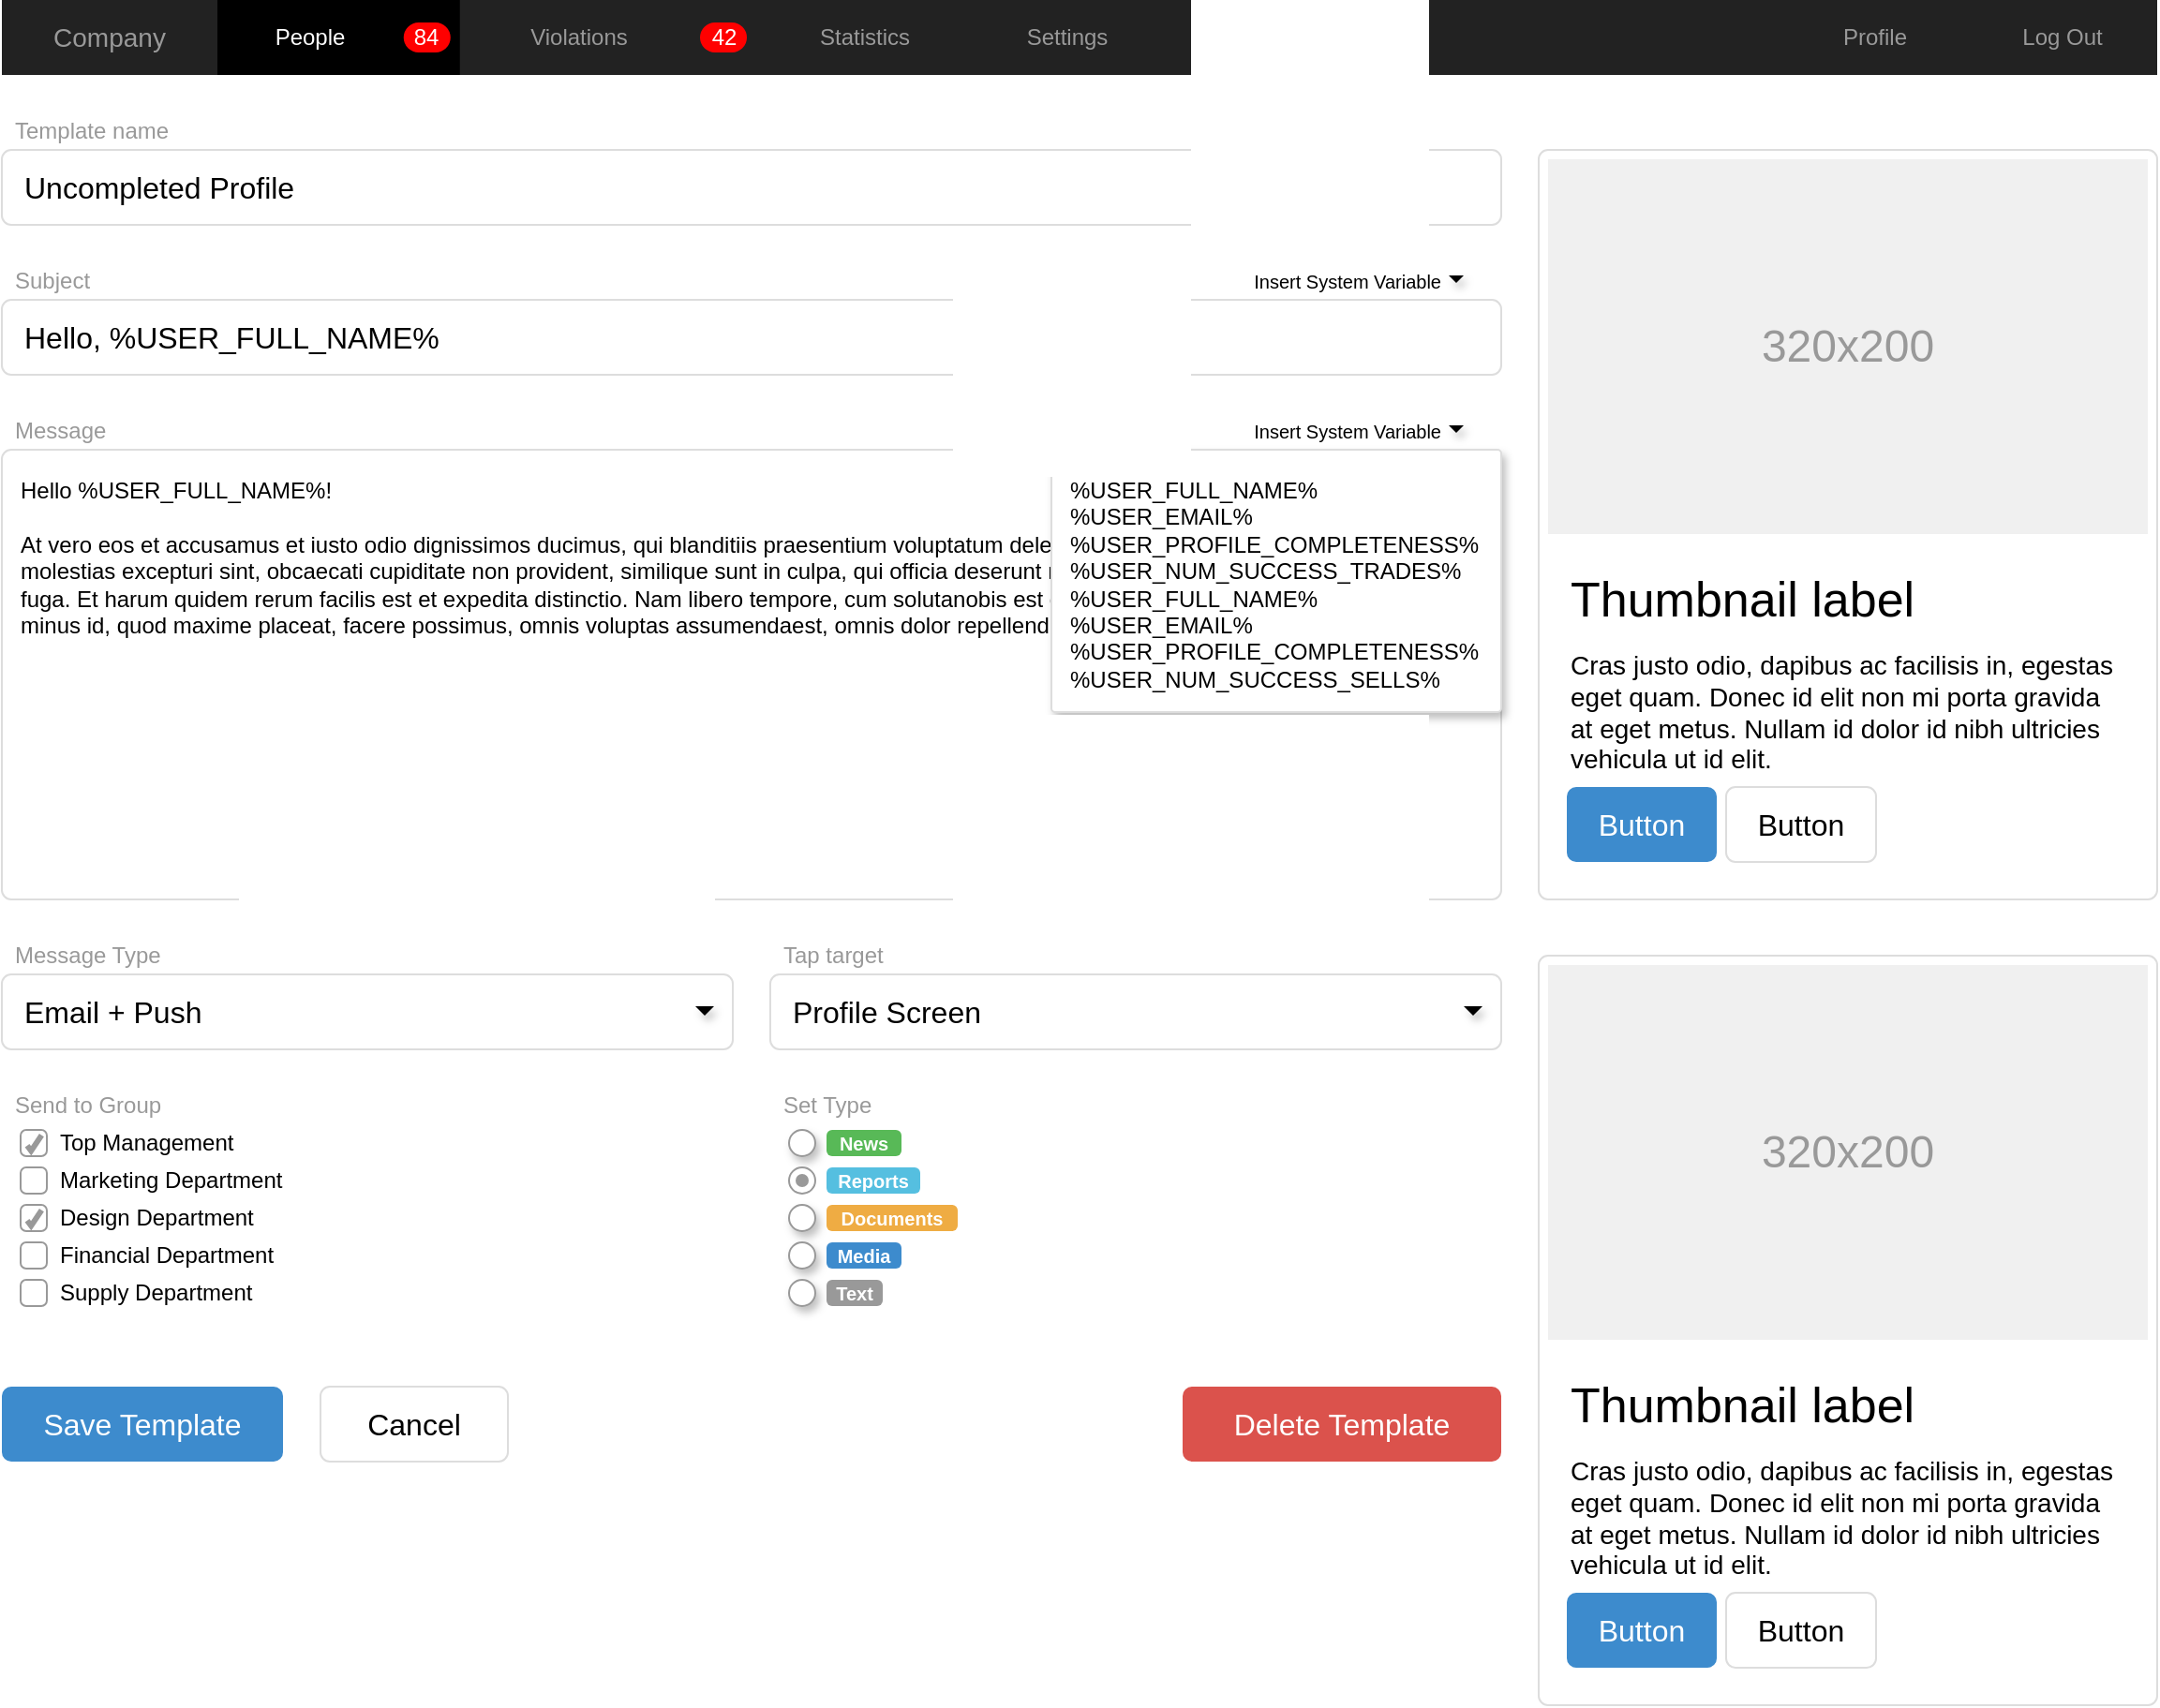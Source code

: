 <mxfile version="16.5.6" type="github" pages="3">
  <diagram name="Page-1" id="c9db0220-8083-56f3-ca83-edcdcd058819">
    <mxGraphModel dx="2004" dy="1179" grid="1" gridSize="10" guides="1" tooltips="1" connect="1" arrows="1" fold="1" page="1" pageScale="1.5" pageWidth="826" pageHeight="1169" background="#ffffff" math="0" shadow="0">
      <root>
        <mxCell id="0" style=";html=1;" />
        <mxCell id="1" style=";html=1;" parent="0" />
        <mxCell id="3d76a8aef4d5c911-1" value="" style="html=1;shadow=0;dashed=0;shape=mxgraph.bootstrap.rect;fillColor=#222222;strokeColor=none;whiteSpace=wrap;rounded=0;fontSize=12;fontColor=#000000;align=center;" parent="1" vertex="1">
          <mxGeometry x="40" y="70" width="1150" height="40" as="geometry" />
        </mxCell>
        <mxCell id="3d76a8aef4d5c911-2" value="Company" style="html=1;shadow=0;dashed=0;fillColor=none;strokeColor=none;shape=mxgraph.bootstrap.rect;fontColor=#999999;fontSize=14;whiteSpace=wrap;" parent="3d76a8aef4d5c911-1" vertex="1">
          <mxGeometry width="115" height="40" as="geometry" />
        </mxCell>
        <mxCell id="3d76a8aef4d5c911-3" value="People" style="html=1;shadow=0;dashed=0;shape=mxgraph.bootstrap.rect;fillColor=#000000;strokeColor=none;fontColor=#ffffff;spacingRight=30;whiteSpace=wrap;" parent="3d76a8aef4d5c911-1" vertex="1">
          <mxGeometry x="115" width="129.375" height="40" as="geometry" />
        </mxCell>
        <mxCell id="3d76a8aef4d5c911-4" value="84" style="html=1;shadow=0;dashed=0;shape=mxgraph.bootstrap.rrect;rSize=8;fillColor=#ff0000;strokeColor=none;fontColor=#ffffff;whiteSpace=wrap;" parent="3d76a8aef4d5c911-3" vertex="1">
          <mxGeometry x="1" y="0.5" width="25" height="16" relative="1" as="geometry">
            <mxPoint x="-30" y="-8" as="offset" />
          </mxGeometry>
        </mxCell>
        <mxCell id="3d76a8aef4d5c911-5" value="Violations" style="html=1;shadow=0;dashed=0;fillColor=none;strokeColor=none;shape=mxgraph.bootstrap.rect;fontColor=#999999;spacingRight=30;whiteSpace=wrap;" parent="3d76a8aef4d5c911-1" vertex="1">
          <mxGeometry x="244.375" width="158.125" height="40" as="geometry" />
        </mxCell>
        <mxCell id="3d76a8aef4d5c911-6" value="42" style="html=1;shadow=0;dashed=0;shape=mxgraph.bootstrap.rrect;rSize=8;fillColor=#ff0000;strokeColor=none;fontColor=#ffffff;whiteSpace=wrap;" parent="3d76a8aef4d5c911-5" vertex="1">
          <mxGeometry x="1" y="0.5" width="25" height="16" relative="1" as="geometry">
            <mxPoint x="-30" y="-8" as="offset" />
          </mxGeometry>
        </mxCell>
        <mxCell id="3d76a8aef4d5c911-7" value="Statistics" style="html=1;shadow=0;dashed=0;fillColor=none;strokeColor=none;shape=mxgraph.bootstrap.rect;fontColor=#999999;whiteSpace=wrap;" parent="3d76a8aef4d5c911-1" vertex="1">
          <mxGeometry x="402.5" width="115" height="40" as="geometry" />
        </mxCell>
        <mxCell id="3d76a8aef4d5c911-8" value="Settings" style="html=1;shadow=0;dashed=0;fillColor=none;strokeColor=none;shape=mxgraph.bootstrap.rect;fontColor=#999999;whiteSpace=wrap;" parent="3d76a8aef4d5c911-1" vertex="1">
          <mxGeometry x="517.5" width="100.625" height="40" as="geometry" />
        </mxCell>
        <mxCell id="3d76a8aef4d5c911-9" value="Profile" style="html=1;shadow=0;dashed=0;fillColor=none;strokeColor=none;shape=mxgraph.bootstrap.rect;fontColor=#999999;whiteSpace=wrap;" parent="3d76a8aef4d5c911-1" vertex="1">
          <mxGeometry x="948.75" width="100.625" height="40" as="geometry" />
        </mxCell>
        <mxCell id="3d76a8aef4d5c911-10" value="Log Out" style="html=1;shadow=0;dashed=0;fillColor=none;strokeColor=none;shape=mxgraph.bootstrap.rect;fontColor=#999999;whiteSpace=wrap;" parent="3d76a8aef4d5c911-1" vertex="1">
          <mxGeometry x="1049.375" width="100.625" height="40" as="geometry" />
        </mxCell>
        <mxCell id="3d76a8aef4d5c911-11" value="" style="html=1;shadow=0;dashed=0;shape=mxgraph.bootstrap.rrect;rSize=5;strokeColor=#dddddd;rounded=0;fontSize=12;align=center;" parent="1" vertex="1">
          <mxGeometry x="860" y="150" width="330" height="400" as="geometry" />
        </mxCell>
        <mxCell id="3d76a8aef4d5c911-12" value="320x200" style="shape=rect;fontSize=24;fillColor=#f0f0f0;strokeColor=none;fontColor=#999999;whiteSpace=wrap;" parent="3d76a8aef4d5c911-11" vertex="1">
          <mxGeometry x="5" y="5" width="320" height="200" as="geometry" />
        </mxCell>
        <mxCell id="3d76a8aef4d5c911-13" value="Thumbnail label" style="html=1;shadow=0;dashed=0;shape=mxgraph.bootstrap.anchor;fontSize=26;align=left;whiteSpace=wrap;" parent="3d76a8aef4d5c911-11" vertex="1">
          <mxGeometry x="15" y="220" width="300" height="40" as="geometry" />
        </mxCell>
        <mxCell id="3d76a8aef4d5c911-14" value="Cras justo odio, dapibus ac facilisis in, egestas eget quam. Donec id elit non mi porta gravida at eget metus. Nullam id dolor id nibh ultricies vehicula ut id elit." style="html=1;shadow=0;dashed=0;shape=mxgraph.bootstrap.anchor;strokeColor=#dddddd;whiteSpace=wrap;align=left;verticalAlign=top;fontSize=14;whiteSpace=wrap;" parent="3d76a8aef4d5c911-11" vertex="1">
          <mxGeometry x="15" y="260" width="300" height="80" as="geometry" />
        </mxCell>
        <mxCell id="3d76a8aef4d5c911-15" value="Button" style="html=1;shadow=0;dashed=0;shape=mxgraph.bootstrap.rrect;rSize=5;fontSize=16;fillColor=#3D8BCD;strokeColor=none;fontColor=#ffffff;whiteSpace=wrap;" parent="3d76a8aef4d5c911-11" vertex="1">
          <mxGeometry y="1" width="80" height="40" relative="1" as="geometry">
            <mxPoint x="15" y="-60" as="offset" />
          </mxGeometry>
        </mxCell>
        <mxCell id="3d76a8aef4d5c911-16" value="Button" style="html=1;shadow=0;dashed=0;shape=mxgraph.bootstrap.rrect;rSize=5;fontSize=16;strokeColor=#dddddd;whiteSpace=wrap;" parent="3d76a8aef4d5c911-11" vertex="1">
          <mxGeometry y="1" width="80" height="40" relative="1" as="geometry">
            <mxPoint x="100" y="-60" as="offset" />
          </mxGeometry>
        </mxCell>
        <mxCell id="3d76a8aef4d5c911-17" value="Template name" style="html=1;shadow=0;dashed=0;shape=mxgraph.bootstrap.rect;strokeColor=none;fillColor=none;fontColor=#999999;align=left;spacingLeft=5;whiteSpace=wrap;rounded=0;" parent="1" vertex="1">
          <mxGeometry x="40" y="130" width="200" height="20" as="geometry" />
        </mxCell>
        <mxCell id="3d76a8aef4d5c911-18" value="Uncompleted Profile" style="html=1;shadow=0;dashed=0;shape=mxgraph.bootstrap.rrect;rSize=5;strokeColor=#dddddd;;align=left;spacingLeft=10;fontSize=16;whiteSpace=wrap;rounded=0;" parent="1" vertex="1">
          <mxGeometry x="40" y="150" width="800" height="40" as="geometry" />
        </mxCell>
        <mxCell id="3d76a8aef4d5c911-19" value="Subject" style="html=1;shadow=0;dashed=0;shape=mxgraph.bootstrap.rect;strokeColor=none;fillColor=none;fontColor=#999999;align=left;spacingLeft=5;whiteSpace=wrap;rounded=0;" parent="1" vertex="1">
          <mxGeometry x="40" y="210" width="200" height="20" as="geometry" />
        </mxCell>
        <mxCell id="3d76a8aef4d5c911-20" value="Hello, %USER_FULL_NAME%" style="html=1;shadow=0;dashed=0;shape=mxgraph.bootstrap.rrect;rSize=5;strokeColor=#dddddd;align=left;spacingLeft=10;fontSize=16;whiteSpace=wrap;rounded=0;" parent="1" vertex="1">
          <mxGeometry x="40" y="230" width="800" height="40" as="geometry" />
        </mxCell>
        <mxCell id="3d76a8aef4d5c911-21" value="Insert System Variable" style="html=1;shadow=0;dashed=0;shape=mxgraph.bootstrap.rect;strokeColor=none;fillColor=none;align=right;fontSize=10;whiteSpace=wrap;rounded=0;" parent="1" vertex="1">
          <mxGeometry x="690" y="210" width="120" height="20" as="geometry" />
        </mxCell>
        <mxCell id="3d76a8aef4d5c911-22" value="" style="shape=triangle;strokeColor=none;fillColor=#000000;direction=south;rounded=0;shadow=1;fontSize=12;fontColor=#000000;align=center;html=1;" parent="1" vertex="1">
          <mxGeometry x="812" y="217" width="8" height="4" as="geometry" />
        </mxCell>
        <mxCell id="3d76a8aef4d5c911-23" value="Message" style="html=1;shadow=0;dashed=0;shape=mxgraph.bootstrap.rect;strokeColor=none;fillColor=none;fontColor=#999999;align=left;spacingLeft=5;whiteSpace=wrap;rounded=0;" parent="1" vertex="1">
          <mxGeometry x="40" y="290" width="200" height="20" as="geometry" />
        </mxCell>
        <mxCell id="3d76a8aef4d5c911-24" value="Hello %USER_FULL_NAME%!&#xa;&#xa;At vero eos et accusamus et iusto odio dignissimos ducimus, qui blanditiis praesentium voluptatum deleniti atque corrupti, quosdolores et quas molestias excepturi sint, obcaecati cupiditate non provident, similique sunt in culpa, qui officia deserunt mollitiaanimi, id est laborum et dolorum fuga. Et harum quidem rerum facilis est et expedita distinctio. Nam libero tempore, cum solutanobis est eligendi optio, cumque nihil impedit, quo minus id, quod maxime placeat, facere possimus, omnis voluptas assumendaest, omnis dolor repellendus." style="html=1;shadow=0;dashed=0;shape=mxgraph.bootstrap.rrect;rSize=5;fontSize=12;strokeColor=#dddddd;align=left;spacing=10;verticalAlign=top;whiteSpace=wrap;rounded=0;" parent="1" vertex="1">
          <mxGeometry x="40" y="310" width="800" height="240" as="geometry" />
        </mxCell>
        <mxCell id="3d76a8aef4d5c911-25" value="Insert System Variable" style="html=1;shadow=0;dashed=0;shape=mxgraph.bootstrap.rect;strokeColor=none;fillColor=none;align=right;fontSize=10;whiteSpace=wrap;rounded=0;" parent="1" vertex="1">
          <mxGeometry x="690" y="290" width="120" height="20" as="geometry" />
        </mxCell>
        <mxCell id="3d76a8aef4d5c911-26" value="" style="shape=triangle;strokeColor=none;fillColor=#000000;direction=south;rounded=0;shadow=1;fontSize=12;fontColor=#000000;align=center;html=1;" parent="1" vertex="1">
          <mxGeometry x="812" y="297" width="8" height="4" as="geometry" />
        </mxCell>
        <mxCell id="3d76a8aef4d5c911-27" value="%USER_FULL_NAME%&#xa;%USER_EMAIL%&#xa;%USER_PROFILE_COMPLETENESS%&#xa;%USER_NUM_SUCCESS_TRADES%&#xa;%USER_FULL_NAME%&#xa;%USER_EMAIL%&#xa;%USER_PROFILE_COMPLETENESS%&#xa;%USER_NUM_SUCCESS_SELLS%" style="html=1;shadow=0;dashed=0;shape=mxgraph.bootstrap.rrect;fontSize=12;rSize=2;strokeColor=#dddddd;align=left;verticalAlign=top;spacing=10;shadow=1;whiteSpace=wrap;rounded=0;" parent="1" vertex="1">
          <mxGeometry x="600" y="310" width="240" height="140" as="geometry" />
        </mxCell>
        <mxCell id="3d76a8aef4d5c911-28" value="Message Type" style="html=1;shadow=0;dashed=0;shape=mxgraph.bootstrap.rect;strokeColor=none;fillColor=none;fontColor=#999999;align=left;spacingLeft=5;whiteSpace=wrap;rounded=0;" parent="1" vertex="1">
          <mxGeometry x="40" y="570" width="200" height="20" as="geometry" />
        </mxCell>
        <mxCell id="3d76a8aef4d5c911-29" value="Email + Push" style="html=1;shadow=0;dashed=0;shape=mxgraph.bootstrap.rrect;rSize=5;strokeColor=#dddddd;align=left;spacingLeft=10;fontSize=16;whiteSpace=wrap;rounded=0;" parent="1" vertex="1">
          <mxGeometry x="40" y="590" width="390" height="40" as="geometry" />
        </mxCell>
        <mxCell id="3d76a8aef4d5c911-30" value="" style="shape=triangle;strokeColor=none;fillColor=#000000;direction=south;rounded=0;shadow=1;fontSize=12;fontColor=#000000;align=center;html=1;" parent="1" vertex="1">
          <mxGeometry x="410" y="607" width="10" height="5" as="geometry" />
        </mxCell>
        <mxCell id="3d76a8aef4d5c911-31" value="Tap target" style="html=1;shadow=0;dashed=0;shape=mxgraph.bootstrap.rect;strokeColor=none;fillColor=none;fontColor=#999999;align=left;spacingLeft=5;whiteSpace=wrap;rounded=0;" parent="1" vertex="1">
          <mxGeometry x="450" y="570" width="200" height="20" as="geometry" />
        </mxCell>
        <mxCell id="3d76a8aef4d5c911-32" value="Profile Screen" style="html=1;shadow=0;dashed=0;shape=mxgraph.bootstrap.rrect;rSize=5;strokeColor=#dddddd;align=left;spacingLeft=10;fontSize=16;whiteSpace=wrap;rounded=0;" parent="1" vertex="1">
          <mxGeometry x="450" y="590" width="390" height="40" as="geometry" />
        </mxCell>
        <mxCell id="3d76a8aef4d5c911-33" value="" style="shape=triangle;strokeColor=none;fillColor=#000000;direction=south;rounded=0;shadow=1;fontSize=12;fontColor=#000000;align=center;html=1;" parent="1" vertex="1">
          <mxGeometry x="820" y="607" width="10" height="5" as="geometry" />
        </mxCell>
        <mxCell id="3d76a8aef4d5c911-34" value="Send to Group" style="html=1;shadow=0;dashed=0;shape=mxgraph.bootstrap.rect;strokeColor=none;fillColor=none;fontColor=#999999;align=left;spacingLeft=5;whiteSpace=wrap;rounded=0;" parent="1" vertex="1">
          <mxGeometry x="40" y="650" width="200" height="20" as="geometry" />
        </mxCell>
        <mxCell id="3d76a8aef4d5c911-35" value="Top Management" style="html=1;shadow=0;dashed=0;shape=mxgraph.bootstrap.checkbox;fontSize=12;strokeColor=#999999;align=left;labelPosition=right;spacingLeft=5;rounded=0;" parent="1" vertex="1">
          <mxGeometry x="50" y="673" width="14" height="14" as="geometry" />
        </mxCell>
        <mxCell id="3d76a8aef4d5c911-36" value="Marketing Department" style="html=1;shadow=0;dashed=0;shape=mxgraph.bootstrap.rrect;fontSize=12;rSize=3;strokeColor=#999999;align=left;labelPosition=right;spacingLeft=5;rounded=0;" parent="1" vertex="1">
          <mxGeometry x="50" y="693" width="14" height="14" as="geometry" />
        </mxCell>
        <mxCell id="3d76a8aef4d5c911-37" value="Design Department" style="html=1;shadow=0;dashed=0;shape=mxgraph.bootstrap.checkbox;fontSize=12;strokeColor=#999999;align=left;labelPosition=right;spacingLeft=5;rounded=0;" parent="1" vertex="1">
          <mxGeometry x="50" y="713" width="14" height="14" as="geometry" />
        </mxCell>
        <mxCell id="3d76a8aef4d5c911-38" value="Financial Department" style="html=1;shadow=0;dashed=0;shape=mxgraph.bootstrap.rrect;fontSize=12;rSize=3;strokeColor=#999999;align=left;labelPosition=right;spacingLeft=5;rounded=0;" parent="1" vertex="1">
          <mxGeometry x="50" y="733" width="14" height="14" as="geometry" />
        </mxCell>
        <mxCell id="3d76a8aef4d5c911-39" value="Supply Department" style="html=1;shadow=0;dashed=0;shape=mxgraph.bootstrap.rrect;fontSize=12;rSize=3;strokeColor=#999999;align=left;labelPosition=right;spacingLeft=5;rounded=0;" parent="1" vertex="1">
          <mxGeometry x="50" y="753" width="14" height="14" as="geometry" />
        </mxCell>
        <mxCell id="3d76a8aef4d5c911-40" value="Set Type" style="html=1;shadow=0;dashed=0;shape=mxgraph.bootstrap.rect;strokeColor=none;fillColor=none;fontColor=#999999;align=left;spacingLeft=5;whiteSpace=wrap;rounded=0;" parent="1" vertex="1">
          <mxGeometry x="450" y="650" width="200" height="20" as="geometry" />
        </mxCell>
        <mxCell id="3d76a8aef4d5c911-41" value="" style="shape=ellipse;dashed=0;strokeColor=#999999;fillColor=#ffffff;html=1;rounded=0;shadow=1;fontSize=12;fontColor=#000000;align=center;" parent="1" vertex="1">
          <mxGeometry x="460" y="673" width="14" height="14" as="geometry" />
        </mxCell>
        <mxCell id="3d76a8aef4d5c911-42" value="News" style="html=1;shadow=0;dashed=0;shape=mxgraph.bootstrap.rrect;align=center;rSize=3;strokeColor=none;fillColor=#58B957;fontColor=#ffffff;fontStyle=1;fontSize=10;whiteSpace=wrap;rounded=0;" parent="1" vertex="1">
          <mxGeometry x="480" y="673" width="40" height="14" as="geometry" />
        </mxCell>
        <mxCell id="3d76a8aef4d5c911-43" value="" style="html=1;shadow=0;dashed=0;shape=mxgraph.bootstrap.radioButton;strokeColor=#999999;fillColor=#ffffff;rounded=0;fontSize=12;fontColor=#000000;align=center;" parent="1" vertex="1">
          <mxGeometry x="460" y="693" width="14" height="14" as="geometry" />
        </mxCell>
        <mxCell id="3d76a8aef4d5c911-44" value="Reports" style="html=1;shadow=0;dashed=0;shape=mxgraph.bootstrap.rrect;align=center;rSize=3;strokeColor=none;fillColor=#55BFE0;fontColor=#ffffff;fontStyle=1;fontSize=10;whiteSpace=wrap;rounded=0;" parent="1" vertex="1">
          <mxGeometry x="480" y="693" width="50" height="14" as="geometry" />
        </mxCell>
        <mxCell id="3d76a8aef4d5c911-45" value="" style="shape=ellipse;dashed=0;strokeColor=#999999;fillColor=#ffffff;html=1;rounded=0;shadow=1;fontSize=12;fontColor=#000000;align=center;" parent="1" vertex="1">
          <mxGeometry x="460" y="713" width="14" height="14" as="geometry" />
        </mxCell>
        <mxCell id="3d76a8aef4d5c911-46" value="Documents" style="html=1;shadow=0;dashed=0;shape=mxgraph.bootstrap.rrect;align=center;rSize=3;strokeColor=none;fillColor=#EFAC43;fontColor=#ffffff;fontStyle=1;fontSize=10;whiteSpace=wrap;rounded=0;" parent="1" vertex="1">
          <mxGeometry x="480" y="713" width="70" height="14" as="geometry" />
        </mxCell>
        <mxCell id="3d76a8aef4d5c911-47" value="" style="shape=ellipse;dashed=0;strokeColor=#999999;fillColor=#ffffff;html=1;rounded=0;shadow=1;fontSize=12;fontColor=#000000;align=center;" parent="1" vertex="1">
          <mxGeometry x="460" y="733" width="14" height="14" as="geometry" />
        </mxCell>
        <mxCell id="3d76a8aef4d5c911-48" value="Media" style="html=1;shadow=0;dashed=0;shape=mxgraph.bootstrap.rrect;align=center;rSize=3;strokeColor=none;fillColor=#3D8BCD;fontColor=#ffffff;fontStyle=1;fontSize=10;whiteSpace=wrap;rounded=0;" parent="1" vertex="1">
          <mxGeometry x="480" y="733" width="40" height="14" as="geometry" />
        </mxCell>
        <mxCell id="3d76a8aef4d5c911-49" value="" style="shape=ellipse;dashed=0;strokeColor=#999999;fillColor=#ffffff;html=1;rounded=0;shadow=1;fontSize=12;fontColor=#000000;align=center;" parent="1" vertex="1">
          <mxGeometry x="460" y="753" width="14" height="14" as="geometry" />
        </mxCell>
        <mxCell id="3d76a8aef4d5c911-50" value="Text" style="html=1;shadow=0;dashed=0;shape=mxgraph.bootstrap.rrect;align=center;rSize=3;strokeColor=none;fillColor=#999999;fontColor=#ffffff;fontStyle=1;fontSize=10;whiteSpace=wrap;rounded=0;" parent="1" vertex="1">
          <mxGeometry x="480" y="753" width="30" height="14" as="geometry" />
        </mxCell>
        <mxCell id="3d76a8aef4d5c911-51" value="Save Template" style="html=1;shadow=0;dashed=0;shape=mxgraph.bootstrap.rrect;align=center;rSize=5;strokeColor=none;fillColor=#3D8BCD;fontColor=#ffffff;fontSize=16;whiteSpace=wrap;rounded=0;" parent="1" vertex="1">
          <mxGeometry x="40" y="810" width="150" height="40" as="geometry" />
        </mxCell>
        <mxCell id="3d76a8aef4d5c911-52" value="Cancel" style="html=1;shadow=0;dashed=0;shape=mxgraph.bootstrap.rrect;align=center;rSize=5;strokeColor=#dddddd;fontSize=16;whiteSpace=wrap;rounded=0;" parent="1" vertex="1">
          <mxGeometry x="210" y="810" width="100" height="40" as="geometry" />
        </mxCell>
        <mxCell id="3d76a8aef4d5c911-53" value="Delete Template" style="html=1;shadow=0;dashed=0;shape=mxgraph.bootstrap.rrect;align=center;rSize=5;strokeColor=none;fillColor=#DB524C;fontColor=#ffffff;fontSize=16;whiteSpace=wrap;rounded=0;" parent="1" vertex="1">
          <mxGeometry x="670" y="810" width="170" height="40" as="geometry" />
        </mxCell>
        <mxCell id="3d76a8aef4d5c911-54" value="" style="html=1;shadow=0;dashed=0;shape=mxgraph.bootstrap.rrect;rSize=5;strokeColor=#dddddd;rounded=0;fontSize=12;align=center;" parent="1" vertex="1">
          <mxGeometry x="860" y="580" width="330" height="400" as="geometry" />
        </mxCell>
        <mxCell id="3d76a8aef4d5c911-55" value="320x200" style="shape=rect;fontSize=24;fillColor=#f0f0f0;strokeColor=none;fontColor=#999999;whiteSpace=wrap;" parent="3d76a8aef4d5c911-54" vertex="1">
          <mxGeometry x="5" y="5" width="320" height="200" as="geometry" />
        </mxCell>
        <mxCell id="3d76a8aef4d5c911-56" value="Thumbnail label" style="html=1;shadow=0;dashed=0;shape=mxgraph.bootstrap.anchor;fontSize=26;align=left;whiteSpace=wrap;" parent="3d76a8aef4d5c911-54" vertex="1">
          <mxGeometry x="15" y="220" width="300" height="40" as="geometry" />
        </mxCell>
        <mxCell id="3d76a8aef4d5c911-57" value="Cras justo odio, dapibus ac facilisis in, egestas eget quam. Donec id elit non mi porta gravida at eget metus. Nullam id dolor id nibh ultricies vehicula ut id elit." style="html=1;shadow=0;dashed=0;shape=mxgraph.bootstrap.anchor;strokeColor=#dddddd;whiteSpace=wrap;align=left;verticalAlign=top;fontSize=14;whiteSpace=wrap;" parent="3d76a8aef4d5c911-54" vertex="1">
          <mxGeometry x="15" y="260" width="300" height="80" as="geometry" />
        </mxCell>
        <mxCell id="3d76a8aef4d5c911-58" value="Button" style="html=1;shadow=0;dashed=0;shape=mxgraph.bootstrap.rrect;rSize=5;fontSize=16;fillColor=#3D8BCD;strokeColor=none;fontColor=#ffffff;whiteSpace=wrap;" parent="3d76a8aef4d5c911-54" vertex="1">
          <mxGeometry y="1" width="80" height="40" relative="1" as="geometry">
            <mxPoint x="15" y="-60" as="offset" />
          </mxGeometry>
        </mxCell>
        <mxCell id="3d76a8aef4d5c911-59" value="Button" style="html=1;shadow=0;dashed=0;shape=mxgraph.bootstrap.rrect;rSize=5;fontSize=16;strokeColor=#dddddd;whiteSpace=wrap;" parent="3d76a8aef4d5c911-54" vertex="1">
          <mxGeometry y="1" width="80" height="40" relative="1" as="geometry">
            <mxPoint x="100" y="-60" as="offset" />
          </mxGeometry>
        </mxCell>
      </root>
    </mxGraphModel>
  </diagram>
  <diagram id="GwYfpjJH9VO5fKc5FslF" name="Page-2">
    <mxGraphModel dx="1822" dy="2172" grid="1" gridSize="10" guides="1" tooltips="1" connect="1" arrows="1" fold="1" page="1" pageScale="1" pageWidth="850" pageHeight="1100" math="0" shadow="1">
      <root>
        <mxCell id="M9VMMHDDHPspccxscUko-0" />
        <mxCell id="M9VMMHDDHPspccxscUko-1" parent="M9VMMHDDHPspccxscUko-0" />
        <mxCell id="39L9P5LZ6C69ixdn0n8w-1" value="" style="rounded=0;whiteSpace=wrap;html=1;" vertex="1" parent="M9VMMHDDHPspccxscUko-1">
          <mxGeometry x="40" y="-160" width="960" height="960" as="geometry" />
        </mxCell>
        <mxCell id="39L9P5LZ6C69ixdn0n8w-2" value="HEADER" style="rounded=0;whiteSpace=wrap;html=1;fillColor=#919191;fontColor=#FFFFFF;" vertex="1" parent="M9VMMHDDHPspccxscUko-1">
          <mxGeometry x="40" y="-160" width="960" height="120" as="geometry" />
        </mxCell>
        <mxCell id="p_hJxcabzia8E2aWTGxL-0" value="LOGO" style="rounded=0;whiteSpace=wrap;html=1;fillColor=#fad7ac;strokeColor=#b46504;" vertex="1" parent="M9VMMHDDHPspccxscUko-1">
          <mxGeometry x="40" y="-160" width="160" height="120" as="geometry" />
        </mxCell>
        <mxCell id="p_hJxcabzia8E2aWTGxL-9" value="&lt;font color=&quot;#ffffff&quot;&gt;FOOTER&lt;/font&gt;" style="rounded=0;whiteSpace=wrap;html=1;strokeColor=#000000;fillColor=#5E5E5E;" vertex="1" parent="M9VMMHDDHPspccxscUko-1">
          <mxGeometry x="40" y="641" width="960" height="160" as="geometry" />
        </mxCell>
        <mxCell id="p_hJxcabzia8E2aWTGxL-10" style="edgeStyle=orthogonalEdgeStyle;rounded=0;orthogonalLoop=1;jettySize=auto;html=1;exitX=0.5;exitY=1;exitDx=0;exitDy=0;" edge="1" parent="M9VMMHDDHPspccxscUko-1" source="39L9P5LZ6C69ixdn0n8w-1" target="39L9P5LZ6C69ixdn0n8w-1">
          <mxGeometry relative="1" as="geometry" />
        </mxCell>
        <mxCell id="p_hJxcabzia8E2aWTGxL-11" value="SIGN IN \ SIGN UP" style="rounded=0;whiteSpace=wrap;html=1;fillColor=#cce5ff;strokeColor=#36393d;" vertex="1" parent="M9VMMHDDHPspccxscUko-1">
          <mxGeometry x="760" y="-160" width="240" height="40" as="geometry" />
        </mxCell>
        <mxCell id="zuxQxWUdCscNBMgo1NWX-28" value="https://knowledge.ewo.dom" style="rounded=0;whiteSpace=wrap;html=1;labelBackgroundColor=none;strokeColor=#82b366;fillColor=#d5e8d4;align=left;" vertex="1" parent="M9VMMHDDHPspccxscUko-1">
          <mxGeometry x="40" y="-180" width="960" height="20" as="geometry" />
        </mxCell>
        <mxCell id="zuxQxWUdCscNBMgo1NWX-61" value="" style="rounded=0;whiteSpace=wrap;html=1;labelBackgroundColor=none;fontColor=#000000;strokeColor=#FFFF99;fillColor=#919191;" vertex="1" parent="M9VMMHDDHPspccxscUko-1">
          <mxGeometry x="40" y="-220" width="240" height="40" as="geometry" />
        </mxCell>
        <mxCell id="zuxQxWUdCscNBMgo1NWX-62" value="" style="rounded=0;whiteSpace=wrap;html=1;labelBackgroundColor=none;fontColor=#000000;strokeColor=#FFFF99;fillColor=#919191;" vertex="1" parent="M9VMMHDDHPspccxscUko-1">
          <mxGeometry x="280" y="-220" width="240" height="40" as="geometry" />
        </mxCell>
        <mxCell id="zuxQxWUdCscNBMgo1NWX-63" value="" style="rounded=0;whiteSpace=wrap;html=1;labelBackgroundColor=none;fontColor=#000000;strokeColor=#FFFF99;fillColor=#919191;" vertex="1" parent="M9VMMHDDHPspccxscUko-1">
          <mxGeometry x="520" y="-220" width="240" height="40" as="geometry" />
        </mxCell>
        <mxCell id="zuxQxWUdCscNBMgo1NWX-64" value="" style="rounded=0;whiteSpace=wrap;html=1;labelBackgroundColor=none;fontColor=#000000;strokeColor=#FFFF99;fillColor=#919191;" vertex="1" parent="M9VMMHDDHPspccxscUko-1">
          <mxGeometry x="760" y="-220" width="240" height="40" as="geometry" />
        </mxCell>
        <mxCell id="zuxQxWUdCscNBMgo1NWX-65" value="" style="rounded=0;whiteSpace=wrap;html=1;labelBackgroundColor=none;fontColor=#000000;strokeColor=#FFFF99;fillColor=#919191;" vertex="1" parent="M9VMMHDDHPspccxscUko-1">
          <mxGeometry x="40" y="-280" width="960" height="60" as="geometry" />
        </mxCell>
        <mxCell id="zuxQxWUdCscNBMgo1NWX-68" value="" style="shape=crossbar;whiteSpace=wrap;html=1;rounded=1;direction=south;labelBackgroundColor=none;fontColor=#000000;strokeColor=#FFFF99;fillColor=#919191;" vertex="1" parent="M9VMMHDDHPspccxscUko-1">
          <mxGeometry x="110" y="-280" width="20" height="60" as="geometry" />
        </mxCell>
        <mxCell id="zuxQxWUdCscNBMgo1NWX-70" value="" style="shape=crossbar;whiteSpace=wrap;html=1;rounded=1;direction=south;labelBackgroundColor=none;fontColor=#000000;strokeColor=#FFFF99;fillColor=#919191;" vertex="1" parent="M9VMMHDDHPspccxscUko-1">
          <mxGeometry x="190" y="-280" width="20" height="60" as="geometry" />
        </mxCell>
        <mxCell id="zuxQxWUdCscNBMgo1NWX-71" value="" style="shape=crossbar;whiteSpace=wrap;html=1;rounded=1;direction=south;labelBackgroundColor=none;fontColor=#000000;strokeColor=#FFFF99;fillColor=#919191;" vertex="1" parent="M9VMMHDDHPspccxscUko-1">
          <mxGeometry x="350" y="-280" width="20" height="60" as="geometry" />
        </mxCell>
        <mxCell id="zuxQxWUdCscNBMgo1NWX-72" value="" style="shape=crossbar;whiteSpace=wrap;html=1;rounded=1;direction=south;labelBackgroundColor=none;fontColor=#000000;strokeColor=#FFFF99;fillColor=#919191;" vertex="1" parent="M9VMMHDDHPspccxscUko-1">
          <mxGeometry x="270" y="-280" width="20" height="60" as="geometry" />
        </mxCell>
        <mxCell id="zuxQxWUdCscNBMgo1NWX-73" value="" style="shape=crossbar;whiteSpace=wrap;html=1;rounded=1;direction=south;labelBackgroundColor=none;fontColor=#000000;strokeColor=#FFFF99;fillColor=#919191;" vertex="1" parent="M9VMMHDDHPspccxscUko-1">
          <mxGeometry x="510" y="-280" width="20" height="60" as="geometry" />
        </mxCell>
        <mxCell id="zuxQxWUdCscNBMgo1NWX-74" value="" style="shape=crossbar;whiteSpace=wrap;html=1;rounded=1;direction=south;labelBackgroundColor=none;fontColor=#000000;strokeColor=#FFFF99;fillColor=#919191;" vertex="1" parent="M9VMMHDDHPspccxscUko-1">
          <mxGeometry x="430" y="-280" width="20" height="60" as="geometry" />
        </mxCell>
        <mxCell id="zuxQxWUdCscNBMgo1NWX-75" value="" style="shape=crossbar;whiteSpace=wrap;html=1;rounded=1;direction=south;labelBackgroundColor=none;fontColor=#000000;strokeColor=#FFFF99;fillColor=#919191;" vertex="1" parent="M9VMMHDDHPspccxscUko-1">
          <mxGeometry x="590" y="-280" width="20" height="60" as="geometry" />
        </mxCell>
        <mxCell id="zuxQxWUdCscNBMgo1NWX-76" value="" style="shape=crossbar;whiteSpace=wrap;html=1;rounded=1;direction=south;labelBackgroundColor=none;fontColor=#000000;strokeColor=#FFFF99;fillColor=#919191;" vertex="1" parent="M9VMMHDDHPspccxscUko-1">
          <mxGeometry x="670" y="-280" width="20" height="60" as="geometry" />
        </mxCell>
        <mxCell id="zuxQxWUdCscNBMgo1NWX-77" value="" style="shape=crossbar;whiteSpace=wrap;html=1;rounded=1;direction=south;labelBackgroundColor=none;fontColor=#000000;strokeColor=#FFFF99;fillColor=#919191;" vertex="1" parent="M9VMMHDDHPspccxscUko-1">
          <mxGeometry x="750" y="-280" width="20" height="60" as="geometry" />
        </mxCell>
        <mxCell id="zuxQxWUdCscNBMgo1NWX-78" value="" style="shape=crossbar;whiteSpace=wrap;html=1;rounded=1;direction=south;labelBackgroundColor=none;fontColor=#000000;strokeColor=#FFFF99;fillColor=#919191;" vertex="1" parent="M9VMMHDDHPspccxscUko-1">
          <mxGeometry x="830" y="-280" width="20" height="60" as="geometry" />
        </mxCell>
        <mxCell id="zuxQxWUdCscNBMgo1NWX-79" value="" style="shape=crossbar;whiteSpace=wrap;html=1;rounded=1;direction=south;labelBackgroundColor=none;fontColor=#000000;strokeColor=#FFFF99;fillColor=#919191;" vertex="1" parent="M9VMMHDDHPspccxscUko-1">
          <mxGeometry x="910" y="-280" width="20" height="60" as="geometry" />
        </mxCell>
        <mxCell id="zuxQxWUdCscNBMgo1NWX-80" value="" style="shape=crossbar;whiteSpace=wrap;html=1;rounded=1;direction=south;labelBackgroundColor=none;fontColor=#000000;strokeColor=#FFFF99;fillColor=#919191;" vertex="1" parent="M9VMMHDDHPspccxscUko-1">
          <mxGeometry x="990" y="-280" width="20" height="60" as="geometry" />
        </mxCell>
        <mxCell id="zuxQxWUdCscNBMgo1NWX-81" value="" style="shape=crossbar;whiteSpace=wrap;html=1;rounded=1;direction=south;labelBackgroundColor=none;fontColor=#000000;strokeColor=#FFFF99;fillColor=#919191;" vertex="1" parent="M9VMMHDDHPspccxscUko-1">
          <mxGeometry x="30" y="-280" width="20" height="60" as="geometry" />
        </mxCell>
        <mxCell id="zuxQxWUdCscNBMgo1NWX-89" value="" style="rounded=0;whiteSpace=wrap;html=1;" vertex="1" parent="M9VMMHDDHPspccxscUko-1">
          <mxGeometry x="1120" y="-160" width="960" height="960" as="geometry" />
        </mxCell>
        <mxCell id="zuxQxWUdCscNBMgo1NWX-90" value="HEADER" style="rounded=0;whiteSpace=wrap;html=1;fillColor=#919191;fontColor=#FFFFFF;" vertex="1" parent="M9VMMHDDHPspccxscUko-1">
          <mxGeometry x="1120" y="-160" width="960" height="120" as="geometry" />
        </mxCell>
        <mxCell id="zuxQxWUdCscNBMgo1NWX-91" value="LOGO" style="rounded=0;whiteSpace=wrap;html=1;fillColor=#fad7ac;strokeColor=#b46504;" vertex="1" parent="M9VMMHDDHPspccxscUko-1">
          <mxGeometry x="1120" y="-160" width="240" height="120" as="geometry" />
        </mxCell>
        <mxCell id="zuxQxWUdCscNBMgo1NWX-93" value="&lt;font color=&quot;#ffffff&quot;&gt;FOOTER&lt;/font&gt;" style="rounded=0;whiteSpace=wrap;html=1;strokeColor=#000000;fillColor=#5E5E5E;" vertex="1" parent="M9VMMHDDHPspccxscUko-1">
          <mxGeometry x="1120" y="641" width="960" height="160" as="geometry" />
        </mxCell>
        <mxCell id="zuxQxWUdCscNBMgo1NWX-94" style="edgeStyle=orthogonalEdgeStyle;rounded=0;orthogonalLoop=1;jettySize=auto;html=1;exitX=0.5;exitY=1;exitDx=0;exitDy=0;" edge="1" source="zuxQxWUdCscNBMgo1NWX-89" target="zuxQxWUdCscNBMgo1NWX-89" parent="M9VMMHDDHPspccxscUko-1">
          <mxGeometry relative="1" as="geometry" />
        </mxCell>
        <mxCell id="zuxQxWUdCscNBMgo1NWX-95" value="SIGN OUT" style="rounded=0;whiteSpace=wrap;html=1;fillColor=#cce5ff;strokeColor=#36393d;" vertex="1" parent="M9VMMHDDHPspccxscUko-1">
          <mxGeometry x="1840" y="-160" width="240" height="40" as="geometry" />
        </mxCell>
        <mxCell id="zuxQxWUdCscNBMgo1NWX-96" value="https://knowledge.ewo.dom" style="rounded=0;whiteSpace=wrap;html=1;labelBackgroundColor=none;strokeColor=#82b366;fillColor=#d5e8d4;align=left;" vertex="1" parent="M9VMMHDDHPspccxscUko-1">
          <mxGeometry x="1120" y="-180" width="960" height="20" as="geometry" />
        </mxCell>
        <mxCell id="zuxQxWUdCscNBMgo1NWX-99" value="" style="rounded=0;whiteSpace=wrap;html=1;labelBackgroundColor=none;fontColor=#000000;strokeColor=#FFFF99;fillColor=#919191;" vertex="1" parent="M9VMMHDDHPspccxscUko-1">
          <mxGeometry x="1120" y="-220" width="240" height="40" as="geometry" />
        </mxCell>
        <mxCell id="zuxQxWUdCscNBMgo1NWX-100" value="" style="rounded=0;whiteSpace=wrap;html=1;labelBackgroundColor=none;fontColor=#000000;strokeColor=#FFFF99;fillColor=#919191;" vertex="1" parent="M9VMMHDDHPspccxscUko-1">
          <mxGeometry x="1360" y="-220" width="240" height="40" as="geometry" />
        </mxCell>
        <mxCell id="zuxQxWUdCscNBMgo1NWX-101" value="" style="rounded=0;whiteSpace=wrap;html=1;labelBackgroundColor=none;fontColor=#000000;strokeColor=#FFFF99;fillColor=#919191;" vertex="1" parent="M9VMMHDDHPspccxscUko-1">
          <mxGeometry x="1600" y="-220" width="240" height="40" as="geometry" />
        </mxCell>
        <mxCell id="zuxQxWUdCscNBMgo1NWX-102" value="" style="rounded=0;whiteSpace=wrap;html=1;labelBackgroundColor=none;fontColor=#000000;strokeColor=#FFFF99;fillColor=#919191;" vertex="1" parent="M9VMMHDDHPspccxscUko-1">
          <mxGeometry x="1840" y="-220" width="240" height="40" as="geometry" />
        </mxCell>
        <mxCell id="zuxQxWUdCscNBMgo1NWX-103" value="" style="rounded=0;whiteSpace=wrap;html=1;labelBackgroundColor=none;fontColor=#000000;strokeColor=#FFFF99;fillColor=#919191;" vertex="1" parent="M9VMMHDDHPspccxscUko-1">
          <mxGeometry x="1120" y="-280" width="960" height="60" as="geometry" />
        </mxCell>
        <mxCell id="zuxQxWUdCscNBMgo1NWX-104" value="" style="shape=crossbar;whiteSpace=wrap;html=1;rounded=1;direction=south;labelBackgroundColor=none;fontColor=#000000;strokeColor=#FFFF99;fillColor=#919191;" vertex="1" parent="M9VMMHDDHPspccxscUko-1">
          <mxGeometry x="1190" y="-280" width="20" height="60" as="geometry" />
        </mxCell>
        <mxCell id="zuxQxWUdCscNBMgo1NWX-105" value="" style="shape=crossbar;whiteSpace=wrap;html=1;rounded=1;direction=south;labelBackgroundColor=none;fontColor=#000000;strokeColor=#FFFF99;fillColor=#919191;" vertex="1" parent="M9VMMHDDHPspccxscUko-1">
          <mxGeometry x="1270" y="-280" width="20" height="60" as="geometry" />
        </mxCell>
        <mxCell id="zuxQxWUdCscNBMgo1NWX-106" value="" style="shape=crossbar;whiteSpace=wrap;html=1;rounded=1;direction=south;labelBackgroundColor=none;fontColor=#000000;strokeColor=#FFFF99;fillColor=#919191;" vertex="1" parent="M9VMMHDDHPspccxscUko-1">
          <mxGeometry x="1430" y="-280" width="20" height="60" as="geometry" />
        </mxCell>
        <mxCell id="zuxQxWUdCscNBMgo1NWX-107" value="" style="shape=crossbar;whiteSpace=wrap;html=1;rounded=1;direction=south;labelBackgroundColor=none;fontColor=#000000;strokeColor=#FFFF99;fillColor=#919191;" vertex="1" parent="M9VMMHDDHPspccxscUko-1">
          <mxGeometry x="1350" y="-280" width="20" height="60" as="geometry" />
        </mxCell>
        <mxCell id="zuxQxWUdCscNBMgo1NWX-108" value="" style="shape=crossbar;whiteSpace=wrap;html=1;rounded=1;direction=south;labelBackgroundColor=none;fontColor=#000000;strokeColor=#FFFF99;fillColor=#919191;" vertex="1" parent="M9VMMHDDHPspccxscUko-1">
          <mxGeometry x="1590" y="-280" width="20" height="60" as="geometry" />
        </mxCell>
        <mxCell id="zuxQxWUdCscNBMgo1NWX-109" value="" style="shape=crossbar;whiteSpace=wrap;html=1;rounded=1;direction=south;labelBackgroundColor=none;fontColor=#000000;strokeColor=#FFFF99;fillColor=#919191;" vertex="1" parent="M9VMMHDDHPspccxscUko-1">
          <mxGeometry x="1510" y="-280" width="20" height="60" as="geometry" />
        </mxCell>
        <mxCell id="zuxQxWUdCscNBMgo1NWX-110" value="" style="shape=crossbar;whiteSpace=wrap;html=1;rounded=1;direction=south;labelBackgroundColor=none;fontColor=#000000;strokeColor=#FFFF99;fillColor=#919191;" vertex="1" parent="M9VMMHDDHPspccxscUko-1">
          <mxGeometry x="1670" y="-280" width="20" height="60" as="geometry" />
        </mxCell>
        <mxCell id="zuxQxWUdCscNBMgo1NWX-111" value="" style="shape=crossbar;whiteSpace=wrap;html=1;rounded=1;direction=south;labelBackgroundColor=none;fontColor=#000000;strokeColor=#FFFF99;fillColor=#919191;" vertex="1" parent="M9VMMHDDHPspccxscUko-1">
          <mxGeometry x="1750" y="-280" width="20" height="60" as="geometry" />
        </mxCell>
        <mxCell id="zuxQxWUdCscNBMgo1NWX-112" value="" style="shape=crossbar;whiteSpace=wrap;html=1;rounded=1;direction=south;labelBackgroundColor=none;fontColor=#000000;strokeColor=#FFFF99;fillColor=#919191;" vertex="1" parent="M9VMMHDDHPspccxscUko-1">
          <mxGeometry x="1830" y="-280" width="20" height="60" as="geometry" />
        </mxCell>
        <mxCell id="zuxQxWUdCscNBMgo1NWX-113" value="" style="shape=crossbar;whiteSpace=wrap;html=1;rounded=1;direction=south;labelBackgroundColor=none;fontColor=#000000;strokeColor=#FFFF99;fillColor=#919191;" vertex="1" parent="M9VMMHDDHPspccxscUko-1">
          <mxGeometry x="1910" y="-280" width="20" height="60" as="geometry" />
        </mxCell>
        <mxCell id="zuxQxWUdCscNBMgo1NWX-114" value="" style="shape=crossbar;whiteSpace=wrap;html=1;rounded=1;direction=south;labelBackgroundColor=none;fontColor=#000000;strokeColor=#FFFF99;fillColor=#919191;" vertex="1" parent="M9VMMHDDHPspccxscUko-1">
          <mxGeometry x="1990" y="-280" width="20" height="60" as="geometry" />
        </mxCell>
        <mxCell id="zuxQxWUdCscNBMgo1NWX-115" value="" style="shape=crossbar;whiteSpace=wrap;html=1;rounded=1;direction=south;labelBackgroundColor=none;fontColor=#000000;strokeColor=#FFFF99;fillColor=#919191;" vertex="1" parent="M9VMMHDDHPspccxscUko-1">
          <mxGeometry x="2070" y="-280" width="20" height="60" as="geometry" />
        </mxCell>
        <mxCell id="zuxQxWUdCscNBMgo1NWX-119" value="CABINET" style="rounded=0;whiteSpace=wrap;html=1;fillColor=#dae8fc;strokeColor=#6c8ebf;" vertex="1" parent="M9VMMHDDHPspccxscUko-1">
          <mxGeometry x="1600" y="-160" width="240" height="40" as="geometry" />
        </mxCell>
        <mxCell id="zuxQxWUdCscNBMgo1NWX-120" value="DASHBOARD" style="rounded=0;whiteSpace=wrap;html=1;fillColor=#b0e3e6;strokeColor=#0e8088;" vertex="1" parent="M9VMMHDDHPspccxscUko-1">
          <mxGeometry x="1360" y="-160" width="240" height="40" as="geometry" />
        </mxCell>
        <mxCell id="zuxQxWUdCscNBMgo1NWX-145" value="" style="group" vertex="1" connectable="0" parent="M9VMMHDDHPspccxscUko-1">
          <mxGeometry x="40" y="-40" width="160" height="680" as="geometry" />
        </mxCell>
        <mxCell id="zuxQxWUdCscNBMgo1NWX-123" value="SIDEBAR" style="rounded=0;whiteSpace=wrap;html=1;fillColor=#f5f5f5;strokeColor=#666666;gradientColor=#b3b3b3;" vertex="1" parent="zuxQxWUdCscNBMgo1NWX-145">
          <mxGeometry width="160" height="680" as="geometry" />
        </mxCell>
        <mxCell id="zuxQxWUdCscNBMgo1NWX-134" value="DATABASES" style="rounded=0;whiteSpace=wrap;html=1;labelBackgroundColor=none;strokeColor=#d6b656;fillColor=#fff2cc;gradientColor=#ffd966;" vertex="1" parent="zuxQxWUdCscNBMgo1NWX-145">
          <mxGeometry y="81" width="160" height="40" as="geometry" />
        </mxCell>
        <mxCell id="zuxQxWUdCscNBMgo1NWX-136" value="SQL" style="rounded=0;whiteSpace=wrap;html=1;labelBackgroundColor=none;strokeColor=#d6b656;fillColor=#E6DAB8;gradientColor=#CFB534;" vertex="1" parent="zuxQxWUdCscNBMgo1NWX-145">
          <mxGeometry x="13.333" y="121" width="146.667" height="40" as="geometry" />
        </mxCell>
        <mxCell id="zuxQxWUdCscNBMgo1NWX-139" value="NoSQL" style="rounded=0;whiteSpace=wrap;html=1;labelBackgroundColor=none;strokeColor=#d6b656;fillColor=#fff2cc;gradientColor=#ffd966;" vertex="1" parent="zuxQxWUdCscNBMgo1NWX-145">
          <mxGeometry x="13.333" y="161" width="146.667" height="40" as="geometry" />
        </mxCell>
        <mxCell id="zuxQxWUdCscNBMgo1NWX-140" value="RUBY ON RAILS" style="rounded=0;whiteSpace=wrap;html=1;labelBackgroundColor=none;strokeColor=#d6b656;fillColor=#E6DAB8;gradientColor=#CFB534;" vertex="1" parent="zuxQxWUdCscNBMgo1NWX-145">
          <mxGeometry y="40" width="160" height="40" as="geometry" />
        </mxCell>
        <mxCell id="zuxQxWUdCscNBMgo1NWX-141" value="RUBY" style="rounded=0;whiteSpace=wrap;html=1;labelBackgroundColor=none;strokeColor=#d6b656;fillColor=#E6DAB8;gradientColor=#CFB534;" vertex="1" parent="zuxQxWUdCscNBMgo1NWX-145">
          <mxGeometry y="1" width="160" height="40" as="geometry" />
        </mxCell>
        <mxCell id="zuxQxWUdCscNBMgo1NWX-142" value="CI / CD" style="rounded=0;whiteSpace=wrap;html=1;labelBackgroundColor=none;strokeColor=#d6b656;fillColor=#E6DAB8;gradientColor=#CFB534;" vertex="1" parent="zuxQxWUdCscNBMgo1NWX-145">
          <mxGeometry y="201" width="160" height="40" as="geometry" />
        </mxCell>
        <mxCell id="zuxQxWUdCscNBMgo1NWX-143" value="..." style="rounded=0;whiteSpace=wrap;html=1;labelBackgroundColor=none;strokeColor=#d6b656;fillColor=#E6DAB8;gradientColor=#CFB534;" vertex="1" parent="zuxQxWUdCscNBMgo1NWX-145">
          <mxGeometry y="241" width="160" height="40" as="geometry" />
        </mxCell>
        <mxCell id="zuxQxWUdCscNBMgo1NWX-144" value="..." style="rounded=0;whiteSpace=wrap;html=1;labelBackgroundColor=none;strokeColor=#d6b656;fillColor=#E6DAB8;gradientColor=#CFB534;" vertex="1" parent="zuxQxWUdCscNBMgo1NWX-145">
          <mxGeometry y="281" width="160" height="40" as="geometry" />
        </mxCell>
        <mxCell id="zuxQxWUdCscNBMgo1NWX-146" value="" style="group" vertex="1" connectable="0" parent="M9VMMHDDHPspccxscUko-1">
          <mxGeometry x="200" y="-40" width="800" height="681" as="geometry" />
        </mxCell>
        <mxCell id="zuxQxWUdCscNBMgo1NWX-147" value="" style="group" vertex="1" connectable="0" parent="zuxQxWUdCscNBMgo1NWX-146">
          <mxGeometry width="800" height="681" as="geometry" />
        </mxCell>
        <mxCell id="zuxQxWUdCscNBMgo1NWX-149" value="" style="group" vertex="1" connectable="0" parent="zuxQxWUdCscNBMgo1NWX-147">
          <mxGeometry x="-56.048" width="856.048" height="681" as="geometry" />
        </mxCell>
        <mxCell id="zuxQxWUdCscNBMgo1NWX-150" value="" style="group" vertex="1" connectable="0" parent="zuxQxWUdCscNBMgo1NWX-149">
          <mxGeometry x="56.048" width="800" height="681" as="geometry" />
        </mxCell>
        <mxCell id="BBQ4UAB1kO40fsR7OaAW-21" value="" style="group" vertex="1" connectable="0" parent="zuxQxWUdCscNBMgo1NWX-150">
          <mxGeometry width="800" height="681" as="geometry" />
        </mxCell>
        <mxCell id="zuxQxWUdCscNBMgo1NWX-124" value="1 2 3 ... last" style="rounded=1;whiteSpace=wrap;html=1;labelBackgroundColor=none;strokeColor=#9673a6;fillColor=#e1d5e7;" vertex="1" parent="BBQ4UAB1kO40fsR7OaAW-21">
          <mxGeometry width="800" height="41" as="geometry" />
        </mxCell>
        <mxCell id="zuxQxWUdCscNBMgo1NWX-125" value="course 1" style="rounded=0;whiteSpace=wrap;html=1;" vertex="1" parent="BBQ4UAB1kO40fsR7OaAW-21">
          <mxGeometry y="41" width="800" height="200" as="geometry" />
        </mxCell>
        <mxCell id="zuxQxWUdCscNBMgo1NWX-126" value="course 2" style="rounded=0;whiteSpace=wrap;html=1;" vertex="1" parent="BBQ4UAB1kO40fsR7OaAW-21">
          <mxGeometry y="241" width="800" height="200" as="geometry" />
        </mxCell>
        <mxCell id="zuxQxWUdCscNBMgo1NWX-127" value="course 3" style="rounded=0;whiteSpace=wrap;html=1;" vertex="1" parent="BBQ4UAB1kO40fsR7OaAW-21">
          <mxGeometry y="441" width="800" height="200" as="geometry" />
        </mxCell>
        <mxCell id="zuxQxWUdCscNBMgo1NWX-128" value="1 2 3 ... last" style="rounded=1;whiteSpace=wrap;html=1;labelBackgroundColor=none;strokeColor=#9673a6;fillColor=#e1d5e7;" vertex="1" parent="BBQ4UAB1kO40fsR7OaAW-21">
          <mxGeometry y="641" width="800" height="40" as="geometry" />
        </mxCell>
        <mxCell id="zuxQxWUdCscNBMgo1NWX-151" value="" style="rounded=0;whiteSpace=wrap;html=1;" vertex="1" parent="M9VMMHDDHPspccxscUko-1">
          <mxGeometry x="40" y="1040" width="960" height="960" as="geometry" />
        </mxCell>
        <mxCell id="zuxQxWUdCscNBMgo1NWX-152" value="HEADER" style="rounded=0;whiteSpace=wrap;html=1;fillColor=#919191;fontColor=#FFFFFF;" vertex="1" parent="M9VMMHDDHPspccxscUko-1">
          <mxGeometry x="40" y="1040" width="960" height="120" as="geometry" />
        </mxCell>
        <mxCell id="zuxQxWUdCscNBMgo1NWX-153" value="LOGO" style="rounded=0;whiteSpace=wrap;html=1;fillColor=#fad7ac;strokeColor=#b46504;" vertex="1" parent="M9VMMHDDHPspccxscUko-1">
          <mxGeometry x="40" y="1040" width="160" height="120" as="geometry" />
        </mxCell>
        <mxCell id="zuxQxWUdCscNBMgo1NWX-154" value="&lt;font color=&quot;#ffffff&quot;&gt;FOOTER&lt;/font&gt;" style="rounded=0;whiteSpace=wrap;html=1;strokeColor=#000000;fillColor=#5E5E5E;" vertex="1" parent="M9VMMHDDHPspccxscUko-1">
          <mxGeometry x="40" y="1841" width="960" height="160" as="geometry" />
        </mxCell>
        <mxCell id="zuxQxWUdCscNBMgo1NWX-155" style="edgeStyle=orthogonalEdgeStyle;rounded=0;orthogonalLoop=1;jettySize=auto;html=1;exitX=0.5;exitY=1;exitDx=0;exitDy=0;" edge="1" source="zuxQxWUdCscNBMgo1NWX-151" target="zuxQxWUdCscNBMgo1NWX-151" parent="M9VMMHDDHPspccxscUko-1">
          <mxGeometry relative="1" as="geometry" />
        </mxCell>
        <mxCell id="zuxQxWUdCscNBMgo1NWX-156" value="SIGN IN" style="rounded=0;whiteSpace=wrap;html=1;fillColor=#cce5ff;strokeColor=#36393d;" vertex="1" parent="M9VMMHDDHPspccxscUko-1">
          <mxGeometry x="880" y="1040" width="120" height="40" as="geometry" />
        </mxCell>
        <mxCell id="zuxQxWUdCscNBMgo1NWX-157" value="https://knowledge.ewo.dom" style="rounded=0;whiteSpace=wrap;html=1;labelBackgroundColor=none;strokeColor=#82b366;fillColor=#d5e8d4;align=left;" vertex="1" parent="M9VMMHDDHPspccxscUko-1">
          <mxGeometry x="40" y="1020" width="960" height="20" as="geometry" />
        </mxCell>
        <mxCell id="zuxQxWUdCscNBMgo1NWX-158" value="" style="rounded=0;whiteSpace=wrap;html=1;labelBackgroundColor=none;fontColor=#000000;strokeColor=#FFFF99;fillColor=#919191;" vertex="1" parent="M9VMMHDDHPspccxscUko-1">
          <mxGeometry x="40" y="980" width="240" height="40" as="geometry" />
        </mxCell>
        <mxCell id="zuxQxWUdCscNBMgo1NWX-159" value="" style="rounded=0;whiteSpace=wrap;html=1;labelBackgroundColor=none;fontColor=#000000;strokeColor=#FFFF99;fillColor=#919191;" vertex="1" parent="M9VMMHDDHPspccxscUko-1">
          <mxGeometry x="280" y="980" width="240" height="40" as="geometry" />
        </mxCell>
        <mxCell id="zuxQxWUdCscNBMgo1NWX-160" value="" style="rounded=0;whiteSpace=wrap;html=1;labelBackgroundColor=none;fontColor=#000000;strokeColor=#FFFF99;fillColor=#919191;" vertex="1" parent="M9VMMHDDHPspccxscUko-1">
          <mxGeometry x="520" y="980" width="240" height="40" as="geometry" />
        </mxCell>
        <mxCell id="zuxQxWUdCscNBMgo1NWX-161" value="" style="rounded=0;whiteSpace=wrap;html=1;labelBackgroundColor=none;fontColor=#000000;strokeColor=#FFFF99;fillColor=#919191;" vertex="1" parent="M9VMMHDDHPspccxscUko-1">
          <mxGeometry x="760" y="980" width="240" height="40" as="geometry" />
        </mxCell>
        <mxCell id="zuxQxWUdCscNBMgo1NWX-162" value="" style="rounded=0;whiteSpace=wrap;html=1;labelBackgroundColor=none;fontColor=#000000;strokeColor=#FFFF99;fillColor=#919191;" vertex="1" parent="M9VMMHDDHPspccxscUko-1">
          <mxGeometry x="40" y="920" width="960" height="60" as="geometry" />
        </mxCell>
        <mxCell id="zuxQxWUdCscNBMgo1NWX-163" value="" style="shape=crossbar;whiteSpace=wrap;html=1;rounded=1;direction=south;labelBackgroundColor=none;fontColor=#000000;strokeColor=#FFFF99;fillColor=#919191;" vertex="1" parent="M9VMMHDDHPspccxscUko-1">
          <mxGeometry x="110" y="920" width="20" height="60" as="geometry" />
        </mxCell>
        <mxCell id="zuxQxWUdCscNBMgo1NWX-164" value="" style="shape=crossbar;whiteSpace=wrap;html=1;rounded=1;direction=south;labelBackgroundColor=none;fontColor=#000000;strokeColor=#FFFF99;fillColor=#919191;" vertex="1" parent="M9VMMHDDHPspccxscUko-1">
          <mxGeometry x="190" y="920" width="20" height="60" as="geometry" />
        </mxCell>
        <mxCell id="zuxQxWUdCscNBMgo1NWX-165" value="" style="shape=crossbar;whiteSpace=wrap;html=1;rounded=1;direction=south;labelBackgroundColor=none;fontColor=#000000;strokeColor=#FFFF99;fillColor=#919191;" vertex="1" parent="M9VMMHDDHPspccxscUko-1">
          <mxGeometry x="350" y="920" width="20" height="60" as="geometry" />
        </mxCell>
        <mxCell id="zuxQxWUdCscNBMgo1NWX-166" value="" style="shape=crossbar;whiteSpace=wrap;html=1;rounded=1;direction=south;labelBackgroundColor=none;fontColor=#000000;strokeColor=#FFFF99;fillColor=#919191;" vertex="1" parent="M9VMMHDDHPspccxscUko-1">
          <mxGeometry x="270" y="920" width="20" height="60" as="geometry" />
        </mxCell>
        <mxCell id="zuxQxWUdCscNBMgo1NWX-167" value="" style="shape=crossbar;whiteSpace=wrap;html=1;rounded=1;direction=south;labelBackgroundColor=none;fontColor=#000000;strokeColor=#FFFF99;fillColor=#919191;" vertex="1" parent="M9VMMHDDHPspccxscUko-1">
          <mxGeometry x="510" y="920" width="20" height="60" as="geometry" />
        </mxCell>
        <mxCell id="zuxQxWUdCscNBMgo1NWX-168" value="" style="shape=crossbar;whiteSpace=wrap;html=1;rounded=1;direction=south;labelBackgroundColor=none;fontColor=#000000;strokeColor=#FFFF99;fillColor=#919191;" vertex="1" parent="M9VMMHDDHPspccxscUko-1">
          <mxGeometry x="430" y="920" width="20" height="60" as="geometry" />
        </mxCell>
        <mxCell id="zuxQxWUdCscNBMgo1NWX-169" value="" style="shape=crossbar;whiteSpace=wrap;html=1;rounded=1;direction=south;labelBackgroundColor=none;fontColor=#000000;strokeColor=#FFFF99;fillColor=#919191;" vertex="1" parent="M9VMMHDDHPspccxscUko-1">
          <mxGeometry x="590" y="920" width="20" height="60" as="geometry" />
        </mxCell>
        <mxCell id="zuxQxWUdCscNBMgo1NWX-170" value="" style="shape=crossbar;whiteSpace=wrap;html=1;rounded=1;direction=south;labelBackgroundColor=none;fontColor=#000000;strokeColor=#FFFF99;fillColor=#919191;" vertex="1" parent="M9VMMHDDHPspccxscUko-1">
          <mxGeometry x="670" y="920" width="20" height="60" as="geometry" />
        </mxCell>
        <mxCell id="zuxQxWUdCscNBMgo1NWX-171" value="" style="shape=crossbar;whiteSpace=wrap;html=1;rounded=1;direction=south;labelBackgroundColor=none;fontColor=#000000;strokeColor=#FFFF99;fillColor=#919191;" vertex="1" parent="M9VMMHDDHPspccxscUko-1">
          <mxGeometry x="750" y="920" width="20" height="60" as="geometry" />
        </mxCell>
        <mxCell id="zuxQxWUdCscNBMgo1NWX-172" value="" style="shape=crossbar;whiteSpace=wrap;html=1;rounded=1;direction=south;labelBackgroundColor=none;fontColor=#000000;strokeColor=#FFFF99;fillColor=#919191;" vertex="1" parent="M9VMMHDDHPspccxscUko-1">
          <mxGeometry x="830" y="920" width="20" height="60" as="geometry" />
        </mxCell>
        <mxCell id="zuxQxWUdCscNBMgo1NWX-173" value="" style="shape=crossbar;whiteSpace=wrap;html=1;rounded=1;direction=south;labelBackgroundColor=none;fontColor=#000000;strokeColor=#FFFF99;fillColor=#919191;" vertex="1" parent="M9VMMHDDHPspccxscUko-1">
          <mxGeometry x="910" y="920" width="20" height="60" as="geometry" />
        </mxCell>
        <mxCell id="zuxQxWUdCscNBMgo1NWX-174" value="" style="shape=crossbar;whiteSpace=wrap;html=1;rounded=1;direction=south;labelBackgroundColor=none;fontColor=#000000;strokeColor=#FFFF99;fillColor=#919191;" vertex="1" parent="M9VMMHDDHPspccxscUko-1">
          <mxGeometry x="990" y="920" width="20" height="60" as="geometry" />
        </mxCell>
        <mxCell id="zuxQxWUdCscNBMgo1NWX-175" value="" style="shape=crossbar;whiteSpace=wrap;html=1;rounded=1;direction=south;labelBackgroundColor=none;fontColor=#000000;strokeColor=#FFFF99;fillColor=#919191;" vertex="1" parent="M9VMMHDDHPspccxscUko-1">
          <mxGeometry x="30" y="920" width="20" height="60" as="geometry" />
        </mxCell>
        <mxCell id="zuxQxWUdCscNBMgo1NWX-176" value="" style="group" vertex="1" connectable="0" parent="M9VMMHDDHPspccxscUko-1">
          <mxGeometry x="40" y="1160" width="160" height="680" as="geometry" />
        </mxCell>
        <mxCell id="zuxQxWUdCscNBMgo1NWX-177" value="SIDEBAR" style="rounded=0;whiteSpace=wrap;html=1;fillColor=#f5f5f5;strokeColor=#666666;gradientColor=#b3b3b3;" vertex="1" parent="zuxQxWUdCscNBMgo1NWX-176">
          <mxGeometry width="160" height="680" as="geometry" />
        </mxCell>
        <mxCell id="zuxQxWUdCscNBMgo1NWX-178" value="DATABASES" style="rounded=0;whiteSpace=wrap;html=1;labelBackgroundColor=none;strokeColor=#d6b656;fillColor=#fff2cc;gradientColor=#ffd966;" vertex="1" parent="zuxQxWUdCscNBMgo1NWX-176">
          <mxGeometry y="81" width="160" height="40" as="geometry" />
        </mxCell>
        <mxCell id="zuxQxWUdCscNBMgo1NWX-179" value="SQL" style="rounded=0;whiteSpace=wrap;html=1;labelBackgroundColor=none;strokeColor=#d6b656;fillColor=#E6DAB8;gradientColor=#CFB534;" vertex="1" parent="zuxQxWUdCscNBMgo1NWX-176">
          <mxGeometry x="13.333" y="121" width="146.667" height="40" as="geometry" />
        </mxCell>
        <mxCell id="zuxQxWUdCscNBMgo1NWX-180" value="NoSQL" style="rounded=0;whiteSpace=wrap;html=1;labelBackgroundColor=none;strokeColor=#d6b656;fillColor=#fff2cc;gradientColor=#ffd966;" vertex="1" parent="zuxQxWUdCscNBMgo1NWX-176">
          <mxGeometry x="13.333" y="161" width="146.667" height="40" as="geometry" />
        </mxCell>
        <mxCell id="zuxQxWUdCscNBMgo1NWX-181" value="RUBY ON RAILS" style="rounded=0;whiteSpace=wrap;html=1;labelBackgroundColor=none;strokeColor=#d6b656;fillColor=#E6DAB8;gradientColor=#CFB534;" vertex="1" parent="zuxQxWUdCscNBMgo1NWX-176">
          <mxGeometry y="40" width="160" height="40" as="geometry" />
        </mxCell>
        <mxCell id="zuxQxWUdCscNBMgo1NWX-182" value="RUBY" style="rounded=0;whiteSpace=wrap;html=1;labelBackgroundColor=none;strokeColor=#d6b656;fillColor=#E6DAB8;gradientColor=#CFB534;" vertex="1" parent="zuxQxWUdCscNBMgo1NWX-176">
          <mxGeometry y="1" width="160" height="40" as="geometry" />
        </mxCell>
        <mxCell id="zuxQxWUdCscNBMgo1NWX-183" value="CI / CD" style="rounded=0;whiteSpace=wrap;html=1;labelBackgroundColor=none;strokeColor=#d6b656;fillColor=#E6DAB8;gradientColor=#CFB534;" vertex="1" parent="zuxQxWUdCscNBMgo1NWX-176">
          <mxGeometry y="201" width="160" height="40" as="geometry" />
        </mxCell>
        <mxCell id="zuxQxWUdCscNBMgo1NWX-184" value="..." style="rounded=0;whiteSpace=wrap;html=1;labelBackgroundColor=none;strokeColor=#d6b656;fillColor=#E6DAB8;gradientColor=#CFB534;" vertex="1" parent="zuxQxWUdCscNBMgo1NWX-176">
          <mxGeometry y="241" width="160" height="40" as="geometry" />
        </mxCell>
        <mxCell id="zuxQxWUdCscNBMgo1NWX-185" value="..." style="rounded=0;whiteSpace=wrap;html=1;labelBackgroundColor=none;strokeColor=#d6b656;fillColor=#E6DAB8;gradientColor=#CFB534;" vertex="1" parent="zuxQxWUdCscNBMgo1NWX-176">
          <mxGeometry y="281" width="160" height="40" as="geometry" />
        </mxCell>
        <mxCell id="BBQ4UAB1kO40fsR7OaAW-22" value="" style="group" vertex="1" connectable="0" parent="M9VMMHDDHPspccxscUko-1">
          <mxGeometry x="200" y="1160" width="800" height="681" as="geometry" />
        </mxCell>
        <mxCell id="BBQ4UAB1kO40fsR7OaAW-23" value="1 2 3 ... last" style="rounded=1;whiteSpace=wrap;html=1;labelBackgroundColor=none;strokeColor=#9673a6;fillColor=#e1d5e7;" vertex="1" parent="BBQ4UAB1kO40fsR7OaAW-22">
          <mxGeometry width="800" height="41" as="geometry" />
        </mxCell>
        <mxCell id="BBQ4UAB1kO40fsR7OaAW-24" value="course 1" style="rounded=0;whiteSpace=wrap;html=1;" vertex="1" parent="BBQ4UAB1kO40fsR7OaAW-22">
          <mxGeometry y="41" width="800" height="200" as="geometry" />
        </mxCell>
        <mxCell id="BBQ4UAB1kO40fsR7OaAW-25" value="course 2" style="rounded=0;whiteSpace=wrap;html=1;" vertex="1" parent="BBQ4UAB1kO40fsR7OaAW-22">
          <mxGeometry y="241" width="800" height="200" as="geometry" />
        </mxCell>
        <mxCell id="BBQ4UAB1kO40fsR7OaAW-26" value="course 3" style="rounded=0;whiteSpace=wrap;html=1;" vertex="1" parent="BBQ4UAB1kO40fsR7OaAW-22">
          <mxGeometry y="441" width="800" height="200" as="geometry" />
        </mxCell>
        <mxCell id="BBQ4UAB1kO40fsR7OaAW-27" value="1 2 3 ... last" style="rounded=1;whiteSpace=wrap;html=1;labelBackgroundColor=none;strokeColor=#9673a6;fillColor=#e1d5e7;" vertex="1" parent="BBQ4UAB1kO40fsR7OaAW-22">
          <mxGeometry y="641" width="800" height="40" as="geometry" />
        </mxCell>
        <mxCell id="BBQ4UAB1kO40fsR7OaAW-19" value="" style="group" vertex="1" connectable="0" parent="BBQ4UAB1kO40fsR7OaAW-22">
          <mxGeometry x="80" y="81" width="480" height="319" as="geometry" />
        </mxCell>
        <mxCell id="BBQ4UAB1kO40fsR7OaAW-20" value="" style="group" vertex="1" connectable="0" parent="BBQ4UAB1kO40fsR7OaAW-19">
          <mxGeometry width="480" height="319" as="geometry" />
        </mxCell>
        <mxCell id="BBQ4UAB1kO40fsR7OaAW-16" value="" style="verticalLabelPosition=bottom;verticalAlign=top;html=1;shape=mxgraph.basic.rect;fillColor2=none;strokeWidth=1;size=20;indent=5;labelBackgroundColor=none;fillColor=#d5e8d4;gradientColor=#97d077;strokeColor=#82b366;" vertex="1" parent="BBQ4UAB1kO40fsR7OaAW-20">
          <mxGeometry width="480" height="319" as="geometry" />
        </mxCell>
        <mxCell id="BBQ4UAB1kO40fsR7OaAW-12" value="EMAIL:&amp;nbsp;" style="rounded=0;whiteSpace=wrap;html=1;labelBackgroundColor=none;align=left;" vertex="1" parent="BBQ4UAB1kO40fsR7OaAW-20">
          <mxGeometry x="40.0" y="41.161" width="400" height="41.161" as="geometry" />
        </mxCell>
        <mxCell id="BBQ4UAB1kO40fsR7OaAW-14" value="PASSWORD:&amp;nbsp;" style="rounded=0;whiteSpace=wrap;html=1;labelBackgroundColor=none;align=left;" vertex="1" parent="BBQ4UAB1kO40fsR7OaAW-20">
          <mxGeometry x="40.0" y="92.613" width="400" height="41.161" as="geometry" />
        </mxCell>
        <mxCell id="zuxQxWUdCscNBMgo1NWX-193" value="SIGN UP" style="rounded=1;fillColor=#0057D8;align=center;strokeColor=none;html=1;fontColor=#ffffff;fontSize=12;sketch=0;labelBackgroundColor=none;" vertex="1" parent="BBQ4UAB1kO40fsR7OaAW-20">
          <mxGeometry x="40" y="246.963" width="400" height="37.405" as="geometry" />
        </mxCell>
        <mxCell id="BBQ4UAB1kO40fsR7OaAW-13" value="CONTINUE WITH GOOGLE" style="rounded=0;whiteSpace=wrap;html=1;labelBackgroundColor=none;align=center;" vertex="1" parent="BBQ4UAB1kO40fsR7OaAW-20">
          <mxGeometry x="40.0" y="195.516" width="400" height="41.161" as="geometry" />
        </mxCell>
        <mxCell id="BBQ4UAB1kO40fsR7OaAW-15" value="PASSWORD CONFIRMATION:&amp;nbsp;" style="rounded=0;whiteSpace=wrap;html=1;labelBackgroundColor=none;align=left;" vertex="1" parent="BBQ4UAB1kO40fsR7OaAW-20">
          <mxGeometry x="40.0" y="145.094" width="400" height="41.161" as="geometry" />
        </mxCell>
        <mxCell id="BBQ4UAB1kO40fsR7OaAW-0" value="" style="shape=image;html=1;verticalAlign=top;verticalLabelPosition=bottom;labelBackgroundColor=#ffffff;imageAspect=0;aspect=fixed;image=https://cdn4.iconfinder.com/data/icons/basic-user-interface-2/512/User_Interface-02-128.png;fontColor=#000000;strokeColor=#FFFF99;fillColor=#E6DAB8;gradientColor=#CFB534;" vertex="1" parent="BBQ4UAB1kO40fsR7OaAW-20">
          <mxGeometry x="440.0" width="37.647" height="37.647" as="geometry" />
        </mxCell>
        <mxCell id="sUZSgLXr5Sc0q7aT64nU-3" value="" style="shape=flexArrow;endArrow=classic;html=1;rounded=0;fontColor=#000000;endWidth=24;endSize=9.474;fillColor=#f8cecc;gradientColor=#ea6b66;strokeColor=#b85450;" edge="1" parent="BBQ4UAB1kO40fsR7OaAW-22" source="sUZSgLXr5Sc0q7aT64nU-0">
          <mxGeometry width="50" height="50" relative="1" as="geometry">
            <mxPoint x="590" as="sourcePoint" />
            <mxPoint x="520" y="80" as="targetPoint" />
          </mxGeometry>
        </mxCell>
        <mxCell id="BBQ4UAB1kO40fsR7OaAW-28" value="" style="rounded=0;whiteSpace=wrap;html=1;" vertex="1" parent="M9VMMHDDHPspccxscUko-1">
          <mxGeometry x="1120" y="1040" width="960" height="960" as="geometry" />
        </mxCell>
        <mxCell id="BBQ4UAB1kO40fsR7OaAW-29" value="HEADER" style="rounded=0;whiteSpace=wrap;html=1;fillColor=#919191;fontColor=#FFFFFF;" vertex="1" parent="M9VMMHDDHPspccxscUko-1">
          <mxGeometry x="1120" y="1040" width="960" height="120" as="geometry" />
        </mxCell>
        <mxCell id="BBQ4UAB1kO40fsR7OaAW-30" value="LOGO" style="rounded=0;whiteSpace=wrap;html=1;fillColor=#fad7ac;strokeColor=#b46504;" vertex="1" parent="M9VMMHDDHPspccxscUko-1">
          <mxGeometry x="1120" y="1040" width="160" height="120" as="geometry" />
        </mxCell>
        <mxCell id="BBQ4UAB1kO40fsR7OaAW-31" value="&lt;font color=&quot;#ffffff&quot;&gt;FOOTER&lt;/font&gt;" style="rounded=0;whiteSpace=wrap;html=1;strokeColor=#000000;fillColor=#5E5E5E;" vertex="1" parent="M9VMMHDDHPspccxscUko-1">
          <mxGeometry x="1120" y="1841" width="960" height="160" as="geometry" />
        </mxCell>
        <mxCell id="BBQ4UAB1kO40fsR7OaAW-32" style="edgeStyle=orthogonalEdgeStyle;rounded=0;orthogonalLoop=1;jettySize=auto;html=1;exitX=0.5;exitY=1;exitDx=0;exitDy=0;" edge="1" source="BBQ4UAB1kO40fsR7OaAW-28" target="BBQ4UAB1kO40fsR7OaAW-28" parent="M9VMMHDDHPspccxscUko-1">
          <mxGeometry relative="1" as="geometry" />
        </mxCell>
        <mxCell id="BBQ4UAB1kO40fsR7OaAW-34" value="https://knowledge.ewo.dom" style="rounded=0;whiteSpace=wrap;html=1;labelBackgroundColor=none;strokeColor=#82b366;fillColor=#d5e8d4;align=left;" vertex="1" parent="M9VMMHDDHPspccxscUko-1">
          <mxGeometry x="1120" y="1020" width="960" height="20" as="geometry" />
        </mxCell>
        <mxCell id="BBQ4UAB1kO40fsR7OaAW-35" value="" style="rounded=0;whiteSpace=wrap;html=1;labelBackgroundColor=none;fontColor=#000000;strokeColor=#FFFF99;fillColor=#919191;" vertex="1" parent="M9VMMHDDHPspccxscUko-1">
          <mxGeometry x="1120" y="980" width="240" height="40" as="geometry" />
        </mxCell>
        <mxCell id="BBQ4UAB1kO40fsR7OaAW-36" value="" style="rounded=0;whiteSpace=wrap;html=1;labelBackgroundColor=none;fontColor=#000000;strokeColor=#FFFF99;fillColor=#919191;" vertex="1" parent="M9VMMHDDHPspccxscUko-1">
          <mxGeometry x="1360" y="980" width="240" height="40" as="geometry" />
        </mxCell>
        <mxCell id="BBQ4UAB1kO40fsR7OaAW-37" value="" style="rounded=0;whiteSpace=wrap;html=1;labelBackgroundColor=none;fontColor=#000000;strokeColor=#FFFF99;fillColor=#919191;" vertex="1" parent="M9VMMHDDHPspccxscUko-1">
          <mxGeometry x="1600" y="980" width="240" height="40" as="geometry" />
        </mxCell>
        <mxCell id="BBQ4UAB1kO40fsR7OaAW-38" value="" style="rounded=0;whiteSpace=wrap;html=1;labelBackgroundColor=none;fontColor=#000000;strokeColor=#FFFF99;fillColor=#919191;" vertex="1" parent="M9VMMHDDHPspccxscUko-1">
          <mxGeometry x="1840" y="980" width="240" height="40" as="geometry" />
        </mxCell>
        <mxCell id="BBQ4UAB1kO40fsR7OaAW-39" value="" style="rounded=0;whiteSpace=wrap;html=1;labelBackgroundColor=none;fontColor=#000000;strokeColor=#FFFF99;fillColor=#919191;" vertex="1" parent="M9VMMHDDHPspccxscUko-1">
          <mxGeometry x="1120" y="920" width="960" height="60" as="geometry" />
        </mxCell>
        <mxCell id="BBQ4UAB1kO40fsR7OaAW-40" value="" style="shape=crossbar;whiteSpace=wrap;html=1;rounded=1;direction=south;labelBackgroundColor=none;fontColor=#000000;strokeColor=#FFFF99;fillColor=#919191;" vertex="1" parent="M9VMMHDDHPspccxscUko-1">
          <mxGeometry x="1190" y="920" width="20" height="60" as="geometry" />
        </mxCell>
        <mxCell id="BBQ4UAB1kO40fsR7OaAW-41" value="" style="shape=crossbar;whiteSpace=wrap;html=1;rounded=1;direction=south;labelBackgroundColor=none;fontColor=#000000;strokeColor=#FFFF99;fillColor=#919191;" vertex="1" parent="M9VMMHDDHPspccxscUko-1">
          <mxGeometry x="1270" y="920" width="20" height="60" as="geometry" />
        </mxCell>
        <mxCell id="BBQ4UAB1kO40fsR7OaAW-42" value="" style="shape=crossbar;whiteSpace=wrap;html=1;rounded=1;direction=south;labelBackgroundColor=none;fontColor=#000000;strokeColor=#FFFF99;fillColor=#919191;" vertex="1" parent="M9VMMHDDHPspccxscUko-1">
          <mxGeometry x="1430" y="920" width="20" height="60" as="geometry" />
        </mxCell>
        <mxCell id="BBQ4UAB1kO40fsR7OaAW-43" value="" style="shape=crossbar;whiteSpace=wrap;html=1;rounded=1;direction=south;labelBackgroundColor=none;fontColor=#000000;strokeColor=#FFFF99;fillColor=#919191;" vertex="1" parent="M9VMMHDDHPspccxscUko-1">
          <mxGeometry x="1350" y="920" width="20" height="60" as="geometry" />
        </mxCell>
        <mxCell id="BBQ4UAB1kO40fsR7OaAW-44" value="" style="shape=crossbar;whiteSpace=wrap;html=1;rounded=1;direction=south;labelBackgroundColor=none;fontColor=#000000;strokeColor=#FFFF99;fillColor=#919191;" vertex="1" parent="M9VMMHDDHPspccxscUko-1">
          <mxGeometry x="1590" y="920" width="20" height="60" as="geometry" />
        </mxCell>
        <mxCell id="BBQ4UAB1kO40fsR7OaAW-45" value="" style="shape=crossbar;whiteSpace=wrap;html=1;rounded=1;direction=south;labelBackgroundColor=none;fontColor=#000000;strokeColor=#FFFF99;fillColor=#919191;" vertex="1" parent="M9VMMHDDHPspccxscUko-1">
          <mxGeometry x="1510" y="920" width="20" height="60" as="geometry" />
        </mxCell>
        <mxCell id="BBQ4UAB1kO40fsR7OaAW-46" value="" style="shape=crossbar;whiteSpace=wrap;html=1;rounded=1;direction=south;labelBackgroundColor=none;fontColor=#000000;strokeColor=#FFFF99;fillColor=#919191;" vertex="1" parent="M9VMMHDDHPspccxscUko-1">
          <mxGeometry x="1670" y="920" width="20" height="60" as="geometry" />
        </mxCell>
        <mxCell id="BBQ4UAB1kO40fsR7OaAW-47" value="" style="shape=crossbar;whiteSpace=wrap;html=1;rounded=1;direction=south;labelBackgroundColor=none;fontColor=#000000;strokeColor=#FFFF99;fillColor=#919191;" vertex="1" parent="M9VMMHDDHPspccxscUko-1">
          <mxGeometry x="1750" y="920" width="20" height="60" as="geometry" />
        </mxCell>
        <mxCell id="BBQ4UAB1kO40fsR7OaAW-48" value="" style="shape=crossbar;whiteSpace=wrap;html=1;rounded=1;direction=south;labelBackgroundColor=none;fontColor=#000000;strokeColor=#FFFF99;fillColor=#919191;" vertex="1" parent="M9VMMHDDHPspccxscUko-1">
          <mxGeometry x="1830" y="920" width="20" height="60" as="geometry" />
        </mxCell>
        <mxCell id="BBQ4UAB1kO40fsR7OaAW-49" value="" style="shape=crossbar;whiteSpace=wrap;html=1;rounded=1;direction=south;labelBackgroundColor=none;fontColor=#000000;strokeColor=#FFFF99;fillColor=#919191;" vertex="1" parent="M9VMMHDDHPspccxscUko-1">
          <mxGeometry x="1910" y="920" width="20" height="60" as="geometry" />
        </mxCell>
        <mxCell id="BBQ4UAB1kO40fsR7OaAW-50" value="" style="shape=crossbar;whiteSpace=wrap;html=1;rounded=1;direction=south;labelBackgroundColor=none;fontColor=#000000;strokeColor=#FFFF99;fillColor=#919191;" vertex="1" parent="M9VMMHDDHPspccxscUko-1">
          <mxGeometry x="1990" y="920" width="20" height="60" as="geometry" />
        </mxCell>
        <mxCell id="BBQ4UAB1kO40fsR7OaAW-51" value="" style="shape=crossbar;whiteSpace=wrap;html=1;rounded=1;direction=south;labelBackgroundColor=none;fontColor=#000000;strokeColor=#FFFF99;fillColor=#919191;" vertex="1" parent="M9VMMHDDHPspccxscUko-1">
          <mxGeometry x="2070" y="920" width="20" height="60" as="geometry" />
        </mxCell>
        <mxCell id="BBQ4UAB1kO40fsR7OaAW-52" value="" style="group" vertex="1" connectable="0" parent="M9VMMHDDHPspccxscUko-1">
          <mxGeometry x="1120" y="1160" width="160" height="680" as="geometry" />
        </mxCell>
        <mxCell id="BBQ4UAB1kO40fsR7OaAW-53" value="SIDEBAR" style="rounded=0;whiteSpace=wrap;html=1;fillColor=#f5f5f5;strokeColor=#666666;gradientColor=#b3b3b3;" vertex="1" parent="BBQ4UAB1kO40fsR7OaAW-52">
          <mxGeometry width="160" height="680" as="geometry" />
        </mxCell>
        <mxCell id="BBQ4UAB1kO40fsR7OaAW-54" value="DATABASES" style="rounded=0;whiteSpace=wrap;html=1;labelBackgroundColor=none;strokeColor=#d6b656;fillColor=#fff2cc;gradientColor=#ffd966;" vertex="1" parent="BBQ4UAB1kO40fsR7OaAW-52">
          <mxGeometry y="81" width="160" height="40" as="geometry" />
        </mxCell>
        <mxCell id="BBQ4UAB1kO40fsR7OaAW-55" value="SQL" style="rounded=0;whiteSpace=wrap;html=1;labelBackgroundColor=none;strokeColor=#d6b656;fillColor=#E6DAB8;gradientColor=#CFB534;" vertex="1" parent="BBQ4UAB1kO40fsR7OaAW-52">
          <mxGeometry x="13.333" y="121" width="146.667" height="40" as="geometry" />
        </mxCell>
        <mxCell id="BBQ4UAB1kO40fsR7OaAW-56" value="NoSQL" style="rounded=0;whiteSpace=wrap;html=1;labelBackgroundColor=none;strokeColor=#d6b656;fillColor=#fff2cc;gradientColor=#ffd966;" vertex="1" parent="BBQ4UAB1kO40fsR7OaAW-52">
          <mxGeometry x="13.333" y="161" width="146.667" height="40" as="geometry" />
        </mxCell>
        <mxCell id="BBQ4UAB1kO40fsR7OaAW-57" value="RUBY ON RAILS" style="rounded=0;whiteSpace=wrap;html=1;labelBackgroundColor=none;strokeColor=#d6b656;fillColor=#E6DAB8;gradientColor=#CFB534;" vertex="1" parent="BBQ4UAB1kO40fsR7OaAW-52">
          <mxGeometry y="40" width="160" height="40" as="geometry" />
        </mxCell>
        <mxCell id="BBQ4UAB1kO40fsR7OaAW-58" value="RUBY" style="rounded=0;whiteSpace=wrap;html=1;labelBackgroundColor=none;strokeColor=#d6b656;fillColor=#E6DAB8;gradientColor=#CFB534;" vertex="1" parent="BBQ4UAB1kO40fsR7OaAW-52">
          <mxGeometry y="1" width="160" height="40" as="geometry" />
        </mxCell>
        <mxCell id="BBQ4UAB1kO40fsR7OaAW-59" value="CI / CD" style="rounded=0;whiteSpace=wrap;html=1;labelBackgroundColor=none;strokeColor=#d6b656;fillColor=#E6DAB8;gradientColor=#CFB534;" vertex="1" parent="BBQ4UAB1kO40fsR7OaAW-52">
          <mxGeometry y="201" width="160" height="40" as="geometry" />
        </mxCell>
        <mxCell id="BBQ4UAB1kO40fsR7OaAW-60" value="..." style="rounded=0;whiteSpace=wrap;html=1;labelBackgroundColor=none;strokeColor=#d6b656;fillColor=#E6DAB8;gradientColor=#CFB534;" vertex="1" parent="BBQ4UAB1kO40fsR7OaAW-52">
          <mxGeometry y="241" width="160" height="40" as="geometry" />
        </mxCell>
        <mxCell id="BBQ4UAB1kO40fsR7OaAW-61" value="..." style="rounded=0;whiteSpace=wrap;html=1;labelBackgroundColor=none;strokeColor=#d6b656;fillColor=#E6DAB8;gradientColor=#CFB534;" vertex="1" parent="BBQ4UAB1kO40fsR7OaAW-52">
          <mxGeometry y="281" width="160" height="40" as="geometry" />
        </mxCell>
        <mxCell id="BBQ4UAB1kO40fsR7OaAW-62" value="" style="group" vertex="1" connectable="0" parent="M9VMMHDDHPspccxscUko-1">
          <mxGeometry x="1280" y="1160" width="800" height="681" as="geometry" />
        </mxCell>
        <mxCell id="BBQ4UAB1kO40fsR7OaAW-63" value="1 2 3 ... last" style="rounded=1;whiteSpace=wrap;html=1;labelBackgroundColor=none;strokeColor=#9673a6;fillColor=#e1d5e7;" vertex="1" parent="BBQ4UAB1kO40fsR7OaAW-62">
          <mxGeometry width="800" height="41" as="geometry" />
        </mxCell>
        <mxCell id="BBQ4UAB1kO40fsR7OaAW-64" value="course 1" style="rounded=0;whiteSpace=wrap;html=1;" vertex="1" parent="BBQ4UAB1kO40fsR7OaAW-62">
          <mxGeometry y="41" width="800" height="200" as="geometry" />
        </mxCell>
        <mxCell id="BBQ4UAB1kO40fsR7OaAW-65" value="course 2" style="rounded=0;whiteSpace=wrap;html=1;" vertex="1" parent="BBQ4UAB1kO40fsR7OaAW-62">
          <mxGeometry y="241" width="800" height="200" as="geometry" />
        </mxCell>
        <mxCell id="BBQ4UAB1kO40fsR7OaAW-66" value="course 3" style="rounded=0;whiteSpace=wrap;html=1;" vertex="1" parent="BBQ4UAB1kO40fsR7OaAW-62">
          <mxGeometry y="441" width="800" height="200" as="geometry" />
        </mxCell>
        <mxCell id="BBQ4UAB1kO40fsR7OaAW-67" value="1 2 3 ... last" style="rounded=1;whiteSpace=wrap;html=1;labelBackgroundColor=none;strokeColor=#9673a6;fillColor=#e1d5e7;" vertex="1" parent="BBQ4UAB1kO40fsR7OaAW-62">
          <mxGeometry y="641" width="800" height="40" as="geometry" />
        </mxCell>
        <mxCell id="BBQ4UAB1kO40fsR7OaAW-68" value="" style="group" vertex="1" connectable="0" parent="BBQ4UAB1kO40fsR7OaAW-62">
          <mxGeometry x="80" y="81" width="480" height="314.1" as="geometry" />
        </mxCell>
        <mxCell id="BBQ4UAB1kO40fsR7OaAW-69" value="" style="group" vertex="1" connectable="0" parent="BBQ4UAB1kO40fsR7OaAW-68">
          <mxGeometry width="480" height="314.1" as="geometry" />
        </mxCell>
        <mxCell id="BBQ4UAB1kO40fsR7OaAW-70" value="" style="verticalLabelPosition=bottom;verticalAlign=top;html=1;shape=mxgraph.basic.rect;fillColor2=none;strokeWidth=1;size=20;indent=5;labelBackgroundColor=none;fillColor=#d5e8d4;gradientColor=#97d077;strokeColor=#82b366;" vertex="1" parent="BBQ4UAB1kO40fsR7OaAW-69">
          <mxGeometry width="480" height="270" as="geometry" />
        </mxCell>
        <mxCell id="BBQ4UAB1kO40fsR7OaAW-71" value="EMAIL:&amp;nbsp;" style="rounded=0;whiteSpace=wrap;html=1;labelBackgroundColor=none;align=left;" vertex="1" parent="BBQ4UAB1kO40fsR7OaAW-69">
          <mxGeometry x="40.0" y="40.529" width="400" height="40.529" as="geometry" />
        </mxCell>
        <mxCell id="BBQ4UAB1kO40fsR7OaAW-72" value="PASSWORD:&amp;nbsp;" style="rounded=0;whiteSpace=wrap;html=1;labelBackgroundColor=none;align=left;" vertex="1" parent="BBQ4UAB1kO40fsR7OaAW-69">
          <mxGeometry x="40.0" y="91.19" width="400" height="40.529" as="geometry" />
        </mxCell>
        <mxCell id="BBQ4UAB1kO40fsR7OaAW-73" value="SIGN UP" style="rounded=1;fillColor=#0057D8;align=center;strokeColor=none;html=1;fontColor=#ffffff;fontSize=12;sketch=0;labelBackgroundColor=none;" vertex="1" parent="BBQ4UAB1kO40fsR7OaAW-69">
          <mxGeometry x="40" y="189" width="400" height="39.53" as="geometry" />
        </mxCell>
        <mxCell id="BBQ4UAB1kO40fsR7OaAW-74" value="CONTINUE WITH GOOGLE" style="rounded=0;whiteSpace=wrap;html=1;labelBackgroundColor=none;align=center;" vertex="1" parent="BBQ4UAB1kO40fsR7OaAW-69">
          <mxGeometry x="40.0" y="139.003" width="400" height="40.529" as="geometry" />
        </mxCell>
        <mxCell id="BBQ4UAB1kO40fsR7OaAW-76" value="" style="shape=image;html=1;verticalAlign=top;verticalLabelPosition=bottom;labelBackgroundColor=#ffffff;imageAspect=0;aspect=fixed;image=https://cdn4.iconfinder.com/data/icons/basic-user-interface-2/512/User_Interface-02-128.png;fontColor=#000000;strokeColor=#FFFF99;fillColor=#E6DAB8;gradientColor=#CFB534;" vertex="1" parent="BBQ4UAB1kO40fsR7OaAW-69">
          <mxGeometry x="440.0" width="37.647" height="37.647" as="geometry" />
        </mxCell>
        <mxCell id="sUZSgLXr5Sc0q7aT64nU-5" value="" style="shape=flexArrow;endArrow=classic;html=1;rounded=0;fontColor=#000000;endWidth=24;endSize=9.474;fillColor=#f8cecc;gradientColor=#ea6b66;strokeColor=#b85450;" edge="1" parent="BBQ4UAB1kO40fsR7OaAW-62" source="sUZSgLXr5Sc0q7aT64nU-1">
          <mxGeometry width="50" height="50" relative="1" as="geometry">
            <mxPoint x="608.889" y="-79" as="sourcePoint" />
            <mxPoint x="520" y="81" as="targetPoint" />
          </mxGeometry>
        </mxCell>
        <mxCell id="sUZSgLXr5Sc0q7aT64nU-0" value="SIGN UP" style="rounded=0;whiteSpace=wrap;html=1;fillColor=#cce5ff;strokeColor=#36393d;" vertex="1" parent="M9VMMHDDHPspccxscUko-1">
          <mxGeometry x="760" y="1040" width="120" height="40" as="geometry" />
        </mxCell>
        <mxCell id="sUZSgLXr5Sc0q7aT64nU-1" value="SIGN IN" style="rounded=0;whiteSpace=wrap;html=1;fillColor=#cce5ff;strokeColor=#36393d;" vertex="1" parent="M9VMMHDDHPspccxscUko-1">
          <mxGeometry x="1960" y="1040" width="120" height="40" as="geometry" />
        </mxCell>
        <mxCell id="sUZSgLXr5Sc0q7aT64nU-2" value="SIGN UP" style="rounded=0;whiteSpace=wrap;html=1;fillColor=#cce5ff;strokeColor=#36393d;" vertex="1" parent="M9VMMHDDHPspccxscUko-1">
          <mxGeometry x="1840" y="1040" width="120" height="40" as="geometry" />
        </mxCell>
        <mxCell id="sUZSgLXr5Sc0q7aT64nU-16" value="SIDEBAR" style="rounded=0;whiteSpace=wrap;html=1;fillColor=#f5f5f5;strokeColor=#666666;gradientColor=#b3b3b3;" vertex="1" parent="M9VMMHDDHPspccxscUko-1">
          <mxGeometry x="1120" y="-39" width="160" height="680" as="geometry" />
        </mxCell>
        <mxCell id="sUZSgLXr5Sc0q7aT64nU-17" value="RUBY ON RAILS" style="rounded=0;whiteSpace=wrap;html=1;labelBackgroundColor=none;strokeColor=#d6b656;fillColor=#E6DAB8;gradientColor=#CFB534;" vertex="1" parent="M9VMMHDDHPspccxscUko-1">
          <mxGeometry x="1120" width="160" height="40" as="geometry" />
        </mxCell>
        <mxCell id="sUZSgLXr5Sc0q7aT64nU-18" value="DATABASES" style="rounded=0;whiteSpace=wrap;html=1;labelBackgroundColor=none;strokeColor=#d6b656;fillColor=#fff2cc;gradientColor=#ffd966;" vertex="1" parent="M9VMMHDDHPspccxscUko-1">
          <mxGeometry x="1120" y="41" width="160" height="40" as="geometry" />
        </mxCell>
        <mxCell id="sUZSgLXr5Sc0q7aT64nU-19" value="RUBY" style="rounded=0;whiteSpace=wrap;html=1;labelBackgroundColor=none;strokeColor=#d6b656;fillColor=#E6DAB8;gradientColor=#CFB534;" vertex="1" parent="M9VMMHDDHPspccxscUko-1">
          <mxGeometry x="1120" y="-39" width="160" height="40" as="geometry" />
        </mxCell>
        <mxCell id="sUZSgLXr5Sc0q7aT64nU-20" value="NoSQL" style="rounded=0;whiteSpace=wrap;html=1;labelBackgroundColor=none;strokeColor=#d6b656;fillColor=#fff2cc;gradientColor=#ffd966;" vertex="1" parent="M9VMMHDDHPspccxscUko-1">
          <mxGeometry x="1133.333" y="121" width="146.667" height="40" as="geometry" />
        </mxCell>
        <mxCell id="sUZSgLXr5Sc0q7aT64nU-21" value="SQL" style="rounded=0;whiteSpace=wrap;html=1;labelBackgroundColor=none;strokeColor=#d6b656;fillColor=#E6DAB8;gradientColor=#CFB534;" vertex="1" parent="M9VMMHDDHPspccxscUko-1">
          <mxGeometry x="1133.333" y="81" width="146.667" height="40" as="geometry" />
        </mxCell>
        <mxCell id="sUZSgLXr5Sc0q7aT64nU-22" value="CI / CD" style="rounded=0;whiteSpace=wrap;html=1;labelBackgroundColor=none;strokeColor=#d6b656;fillColor=#E6DAB8;gradientColor=#CFB534;" vertex="1" parent="M9VMMHDDHPspccxscUko-1">
          <mxGeometry x="1120" y="161" width="160" height="40" as="geometry" />
        </mxCell>
        <mxCell id="sUZSgLXr5Sc0q7aT64nU-23" value="..." style="rounded=0;whiteSpace=wrap;html=1;labelBackgroundColor=none;strokeColor=#d6b656;fillColor=#E6DAB8;gradientColor=#CFB534;" vertex="1" parent="M9VMMHDDHPspccxscUko-1">
          <mxGeometry x="1120" y="201" width="160" height="40" as="geometry" />
        </mxCell>
        <mxCell id="sUZSgLXr5Sc0q7aT64nU-24" value="..." style="rounded=0;whiteSpace=wrap;html=1;labelBackgroundColor=none;strokeColor=#d6b656;fillColor=#E6DAB8;gradientColor=#CFB534;" vertex="1" parent="M9VMMHDDHPspccxscUko-1">
          <mxGeometry x="1120" y="241" width="160" height="40" as="geometry" />
        </mxCell>
        <mxCell id="sUZSgLXr5Sc0q7aT64nU-25" value="" style="group" vertex="1" connectable="0" parent="M9VMMHDDHPspccxscUko-1">
          <mxGeometry x="1280" y="-40" width="800" height="681" as="geometry" />
        </mxCell>
        <mxCell id="zuxQxWUdCscNBMgo1NWX-92" value="course 1" style="rounded=0;whiteSpace=wrap;html=1;" vertex="1" parent="sUZSgLXr5Sc0q7aT64nU-25">
          <mxGeometry y="41" width="800" height="200" as="geometry" />
        </mxCell>
        <mxCell id="zuxQxWUdCscNBMgo1NWX-97" value="1 2 3 ... last" style="rounded=1;whiteSpace=wrap;html=1;labelBackgroundColor=none;strokeColor=#9673a6;fillColor=#e1d5e7;" vertex="1" parent="sUZSgLXr5Sc0q7aT64nU-25">
          <mxGeometry y="641" width="800" height="40" as="geometry" />
        </mxCell>
        <mxCell id="zuxQxWUdCscNBMgo1NWX-98" value="1 2 3 ... last" style="rounded=1;whiteSpace=wrap;html=1;labelBackgroundColor=none;strokeColor=#9673a6;fillColor=#e1d5e7;" vertex="1" parent="sUZSgLXr5Sc0q7aT64nU-25">
          <mxGeometry width="800" height="41" as="geometry" />
        </mxCell>
        <mxCell id="zuxQxWUdCscNBMgo1NWX-116" value="course 2" style="rounded=0;whiteSpace=wrap;html=1;" vertex="1" parent="sUZSgLXr5Sc0q7aT64nU-25">
          <mxGeometry y="241" width="800" height="200" as="geometry" />
        </mxCell>
        <mxCell id="zuxQxWUdCscNBMgo1NWX-117" value="course 3" style="rounded=0;whiteSpace=wrap;html=1;" vertex="1" parent="sUZSgLXr5Sc0q7aT64nU-25">
          <mxGeometry y="441" width="800" height="200" as="geometry" />
        </mxCell>
        <mxCell id="sUZSgLXr5Sc0q7aT64nU-26" value="" style="rounded=0;whiteSpace=wrap;html=1;" vertex="1" parent="M9VMMHDDHPspccxscUko-1">
          <mxGeometry x="2200" y="-160" width="960" height="960" as="geometry" />
        </mxCell>
        <mxCell id="sUZSgLXr5Sc0q7aT64nU-27" value="HEADER" style="rounded=0;whiteSpace=wrap;html=1;fillColor=#919191;fontColor=#FFFFFF;" vertex="1" parent="M9VMMHDDHPspccxscUko-1">
          <mxGeometry x="2200" y="-160" width="960" height="120" as="geometry" />
        </mxCell>
        <mxCell id="sUZSgLXr5Sc0q7aT64nU-28" value="LOGO" style="rounded=0;whiteSpace=wrap;html=1;fillColor=#fad7ac;strokeColor=#b46504;" vertex="1" parent="M9VMMHDDHPspccxscUko-1">
          <mxGeometry x="2200" y="-160" width="240" height="120" as="geometry" />
        </mxCell>
        <mxCell id="sUZSgLXr5Sc0q7aT64nU-29" value="&lt;font color=&quot;#ffffff&quot;&gt;FOOTER&lt;/font&gt;" style="rounded=0;whiteSpace=wrap;html=1;strokeColor=#000000;fillColor=#5E5E5E;" vertex="1" parent="M9VMMHDDHPspccxscUko-1">
          <mxGeometry x="2200" y="641" width="960" height="160" as="geometry" />
        </mxCell>
        <mxCell id="sUZSgLXr5Sc0q7aT64nU-30" style="edgeStyle=orthogonalEdgeStyle;rounded=0;orthogonalLoop=1;jettySize=auto;html=1;exitX=0.5;exitY=1;exitDx=0;exitDy=0;" edge="1" source="sUZSgLXr5Sc0q7aT64nU-26" target="sUZSgLXr5Sc0q7aT64nU-26" parent="M9VMMHDDHPspccxscUko-1">
          <mxGeometry relative="1" as="geometry" />
        </mxCell>
        <mxCell id="sUZSgLXr5Sc0q7aT64nU-31" value="SIGN OUT" style="rounded=0;whiteSpace=wrap;html=1;fillColor=#cce5ff;strokeColor=#36393d;" vertex="1" parent="M9VMMHDDHPspccxscUko-1">
          <mxGeometry x="2920" y="-160" width="240" height="40" as="geometry" />
        </mxCell>
        <mxCell id="sUZSgLXr5Sc0q7aT64nU-32" value="https://knowledge.ewo.dom" style="rounded=0;whiteSpace=wrap;html=1;labelBackgroundColor=none;strokeColor=#82b366;fillColor=#d5e8d4;align=left;" vertex="1" parent="M9VMMHDDHPspccxscUko-1">
          <mxGeometry x="2200" y="-180" width="960" height="20" as="geometry" />
        </mxCell>
        <mxCell id="sUZSgLXr5Sc0q7aT64nU-33" value="" style="rounded=0;whiteSpace=wrap;html=1;labelBackgroundColor=none;fontColor=#000000;strokeColor=#FFFF99;fillColor=#919191;" vertex="1" parent="M9VMMHDDHPspccxscUko-1">
          <mxGeometry x="2200" y="-220" width="240" height="40" as="geometry" />
        </mxCell>
        <mxCell id="sUZSgLXr5Sc0q7aT64nU-34" value="" style="rounded=0;whiteSpace=wrap;html=1;labelBackgroundColor=none;fontColor=#000000;strokeColor=#FFFF99;fillColor=#919191;" vertex="1" parent="M9VMMHDDHPspccxscUko-1">
          <mxGeometry x="2440" y="-220" width="240" height="40" as="geometry" />
        </mxCell>
        <mxCell id="sUZSgLXr5Sc0q7aT64nU-35" value="" style="rounded=0;whiteSpace=wrap;html=1;labelBackgroundColor=none;fontColor=#000000;strokeColor=#FFFF99;fillColor=#919191;" vertex="1" parent="M9VMMHDDHPspccxscUko-1">
          <mxGeometry x="2680" y="-220" width="240" height="40" as="geometry" />
        </mxCell>
        <mxCell id="sUZSgLXr5Sc0q7aT64nU-36" value="" style="rounded=0;whiteSpace=wrap;html=1;labelBackgroundColor=none;fontColor=#000000;strokeColor=#FFFF99;fillColor=#919191;" vertex="1" parent="M9VMMHDDHPspccxscUko-1">
          <mxGeometry x="2920" y="-220" width="240" height="40" as="geometry" />
        </mxCell>
        <mxCell id="sUZSgLXr5Sc0q7aT64nU-37" value="" style="rounded=0;whiteSpace=wrap;html=1;labelBackgroundColor=none;fontColor=#000000;strokeColor=#FFFF99;fillColor=#919191;" vertex="1" parent="M9VMMHDDHPspccxscUko-1">
          <mxGeometry x="2200" y="-280" width="960" height="60" as="geometry" />
        </mxCell>
        <mxCell id="sUZSgLXr5Sc0q7aT64nU-38" value="" style="shape=crossbar;whiteSpace=wrap;html=1;rounded=1;direction=south;labelBackgroundColor=none;fontColor=#000000;strokeColor=#FFFF99;fillColor=#919191;" vertex="1" parent="M9VMMHDDHPspccxscUko-1">
          <mxGeometry x="2270" y="-280" width="20" height="60" as="geometry" />
        </mxCell>
        <mxCell id="sUZSgLXr5Sc0q7aT64nU-39" value="" style="shape=crossbar;whiteSpace=wrap;html=1;rounded=1;direction=south;labelBackgroundColor=none;fontColor=#000000;strokeColor=#FFFF99;fillColor=#919191;" vertex="1" parent="M9VMMHDDHPspccxscUko-1">
          <mxGeometry x="2350" y="-280" width="20" height="60" as="geometry" />
        </mxCell>
        <mxCell id="sUZSgLXr5Sc0q7aT64nU-40" value="" style="shape=crossbar;whiteSpace=wrap;html=1;rounded=1;direction=south;labelBackgroundColor=none;fontColor=#000000;strokeColor=#FFFF99;fillColor=#919191;" vertex="1" parent="M9VMMHDDHPspccxscUko-1">
          <mxGeometry x="2510" y="-280" width="20" height="60" as="geometry" />
        </mxCell>
        <mxCell id="sUZSgLXr5Sc0q7aT64nU-41" value="" style="shape=crossbar;whiteSpace=wrap;html=1;rounded=1;direction=south;labelBackgroundColor=none;fontColor=#000000;strokeColor=#FFFF99;fillColor=#919191;" vertex="1" parent="M9VMMHDDHPspccxscUko-1">
          <mxGeometry x="2430" y="-280" width="20" height="60" as="geometry" />
        </mxCell>
        <mxCell id="sUZSgLXr5Sc0q7aT64nU-42" value="" style="shape=crossbar;whiteSpace=wrap;html=1;rounded=1;direction=south;labelBackgroundColor=none;fontColor=#000000;strokeColor=#FFFF99;fillColor=#919191;" vertex="1" parent="M9VMMHDDHPspccxscUko-1">
          <mxGeometry x="2670" y="-280" width="20" height="60" as="geometry" />
        </mxCell>
        <mxCell id="sUZSgLXr5Sc0q7aT64nU-43" value="" style="shape=crossbar;whiteSpace=wrap;html=1;rounded=1;direction=south;labelBackgroundColor=none;fontColor=#000000;strokeColor=#FFFF99;fillColor=#919191;" vertex="1" parent="M9VMMHDDHPspccxscUko-1">
          <mxGeometry x="2590" y="-280" width="20" height="60" as="geometry" />
        </mxCell>
        <mxCell id="sUZSgLXr5Sc0q7aT64nU-44" value="" style="shape=crossbar;whiteSpace=wrap;html=1;rounded=1;direction=south;labelBackgroundColor=none;fontColor=#000000;strokeColor=#FFFF99;fillColor=#919191;" vertex="1" parent="M9VMMHDDHPspccxscUko-1">
          <mxGeometry x="2750" y="-280" width="20" height="60" as="geometry" />
        </mxCell>
        <mxCell id="sUZSgLXr5Sc0q7aT64nU-45" value="" style="shape=crossbar;whiteSpace=wrap;html=1;rounded=1;direction=south;labelBackgroundColor=none;fontColor=#000000;strokeColor=#FFFF99;fillColor=#919191;" vertex="1" parent="M9VMMHDDHPspccxscUko-1">
          <mxGeometry x="2830" y="-280" width="20" height="60" as="geometry" />
        </mxCell>
        <mxCell id="sUZSgLXr5Sc0q7aT64nU-46" value="" style="shape=crossbar;whiteSpace=wrap;html=1;rounded=1;direction=south;labelBackgroundColor=none;fontColor=#000000;strokeColor=#FFFF99;fillColor=#919191;" vertex="1" parent="M9VMMHDDHPspccxscUko-1">
          <mxGeometry x="2910" y="-280" width="20" height="60" as="geometry" />
        </mxCell>
        <mxCell id="sUZSgLXr5Sc0q7aT64nU-47" value="" style="shape=crossbar;whiteSpace=wrap;html=1;rounded=1;direction=south;labelBackgroundColor=none;fontColor=#000000;strokeColor=#FFFF99;fillColor=#919191;" vertex="1" parent="M9VMMHDDHPspccxscUko-1">
          <mxGeometry x="2990" y="-280" width="20" height="60" as="geometry" />
        </mxCell>
        <mxCell id="sUZSgLXr5Sc0q7aT64nU-48" value="" style="shape=crossbar;whiteSpace=wrap;html=1;rounded=1;direction=south;labelBackgroundColor=none;fontColor=#000000;strokeColor=#FFFF99;fillColor=#919191;" vertex="1" parent="M9VMMHDDHPspccxscUko-1">
          <mxGeometry x="3070" y="-280" width="20" height="60" as="geometry" />
        </mxCell>
        <mxCell id="sUZSgLXr5Sc0q7aT64nU-49" value="" style="shape=crossbar;whiteSpace=wrap;html=1;rounded=1;direction=south;labelBackgroundColor=none;fontColor=#000000;strokeColor=#FFFF99;fillColor=#919191;" vertex="1" parent="M9VMMHDDHPspccxscUko-1">
          <mxGeometry x="3150" y="-280" width="20" height="60" as="geometry" />
        </mxCell>
        <mxCell id="sUZSgLXr5Sc0q7aT64nU-50" value="DASHBOARD" style="rounded=0;whiteSpace=wrap;html=1;fillColor=#dae8fc;strokeColor=#6c8ebf;" vertex="1" parent="M9VMMHDDHPspccxscUko-1">
          <mxGeometry x="2440" y="-160" width="240" height="40" as="geometry" />
        </mxCell>
        <mxCell id="sUZSgLXr5Sc0q7aT64nU-51" value="CABINET" style="rounded=0;whiteSpace=wrap;html=1;fillColor=#b0e3e6;strokeColor=#0e8088;" vertex="1" parent="M9VMMHDDHPspccxscUko-1">
          <mxGeometry x="2680" y="-160" width="240" height="40" as="geometry" />
        </mxCell>
        <mxCell id="sUZSgLXr5Sc0q7aT64nU-52" value="SIDEBAR" style="rounded=0;whiteSpace=wrap;html=1;fillColor=#f5f5f5;strokeColor=#666666;gradientColor=#b3b3b3;" vertex="1" parent="M9VMMHDDHPspccxscUko-1">
          <mxGeometry x="2200" y="-39" width="160" height="680" as="geometry" />
        </mxCell>
        <mxCell id="sUZSgLXr5Sc0q7aT64nU-69" value="" style="group" vertex="1" connectable="0" parent="M9VMMHDDHPspccxscUko-1">
          <mxGeometry x="2360" y="-39" width="800" height="679" as="geometry" />
        </mxCell>
        <mxCell id="sUZSgLXr5Sc0q7aT64nU-92" value="" style="group" vertex="1" connectable="0" parent="sUZSgLXr5Sc0q7aT64nU-69">
          <mxGeometry width="800" height="259" as="geometry" />
        </mxCell>
        <mxCell id="sUZSgLXr5Sc0q7aT64nU-93" value="" style="group" vertex="1" connectable="0" parent="sUZSgLXr5Sc0q7aT64nU-92">
          <mxGeometry width="800" height="259" as="geometry" />
        </mxCell>
        <mxCell id="sUZSgLXr5Sc0q7aT64nU-53" value="RUBY ON RAILS 40%" style="rounded=0;whiteSpace=wrap;html=1;labelBackgroundColor=none;strokeColor=#23445d;fillColor=#bac8d3;" vertex="1" parent="sUZSgLXr5Sc0q7aT64nU-93">
          <mxGeometry y="40" width="800" height="40" as="geometry" />
        </mxCell>
        <mxCell id="sUZSgLXr5Sc0q7aT64nU-54" value="DATABASES 50%" style="rounded=0;whiteSpace=wrap;html=1;labelBackgroundColor=none;strokeColor=#23445d;fillColor=#bac8d3;" vertex="1" parent="sUZSgLXr5Sc0q7aT64nU-93">
          <mxGeometry y="80" width="800" height="40" as="geometry" />
        </mxCell>
        <mxCell id="sUZSgLXr5Sc0q7aT64nU-55" value="RUBY 90%" style="rounded=0;whiteSpace=wrap;html=1;labelBackgroundColor=none;strokeColor=#23445d;fillColor=#bac8d3;" vertex="1" parent="sUZSgLXr5Sc0q7aT64nU-93">
          <mxGeometry width="800" height="40" as="geometry" />
        </mxCell>
        <mxCell id="sUZSgLXr5Sc0q7aT64nU-57" value="SQL 30%" style="rounded=0;whiteSpace=wrap;html=1;labelBackgroundColor=none;strokeColor=#23445d;fillColor=#CDDCE8;" vertex="1" parent="sUZSgLXr5Sc0q7aT64nU-93">
          <mxGeometry x="5" y="120" width="790" height="20" as="geometry" />
        </mxCell>
        <mxCell id="sUZSgLXr5Sc0q7aT64nU-71" value="CI / CD 0%" style="rounded=0;whiteSpace=wrap;html=1;labelBackgroundColor=none;strokeColor=#23445d;fillColor=#bac8d3;" vertex="1" parent="sUZSgLXr5Sc0q7aT64nU-93">
          <mxGeometry y="219" width="800" height="40" as="geometry" />
        </mxCell>
        <mxCell id="sUZSgLXr5Sc0q7aT64nU-70" value="NoSQL 20%" style="rounded=0;whiteSpace=wrap;html=1;labelBackgroundColor=none;strokeColor=#23445d;fillColor=#CDDCE8;" vertex="1" parent="sUZSgLXr5Sc0q7aT64nU-93">
          <mxGeometry x="5" y="179" width="790" height="20" as="geometry" />
        </mxCell>
        <mxCell id="sUZSgLXr5Sc0q7aT64nU-72" value="..." style="rounded=0;whiteSpace=wrap;html=1;labelBackgroundColor=none;strokeColor=#23445d;fillColor=#bac8d3;" vertex="1" parent="M9VMMHDDHPspccxscUko-1">
          <mxGeometry x="2360" y="220" width="800" height="40" as="geometry" />
        </mxCell>
        <mxCell id="sUZSgLXr5Sc0q7aT64nU-73" value="..." style="rounded=0;whiteSpace=wrap;html=1;labelBackgroundColor=none;strokeColor=#23445d;fillColor=#CDDCE8;" vertex="1" parent="M9VMMHDDHPspccxscUko-1">
          <mxGeometry x="2365" y="260" width="790" height="20" as="geometry" />
        </mxCell>
        <mxCell id="sUZSgLXr5Sc0q7aT64nU-74" value="..." style="rounded=0;whiteSpace=wrap;html=1;labelBackgroundColor=none;strokeColor=#23445d;fillColor=#CDDCE8;" vertex="1" parent="M9VMMHDDHPspccxscUko-1">
          <mxGeometry x="2365" y="280" width="790" height="20" as="geometry" />
        </mxCell>
        <mxCell id="sUZSgLXr5Sc0q7aT64nU-75" value="..." style="rounded=0;whiteSpace=wrap;html=1;labelBackgroundColor=none;strokeColor=#23445d;fillColor=#CDDCE8;" vertex="1" parent="M9VMMHDDHPspccxscUko-1">
          <mxGeometry x="2365" y="300" width="790" height="20" as="geometry" />
        </mxCell>
        <mxCell id="sUZSgLXr5Sc0q7aT64nU-76" value="Progress" style="rounded=0;whiteSpace=wrap;html=1;labelBackgroundColor=none;strokeColor=#d6b656;fillColor=#E6DAB8;gradientColor=#CFB534;" vertex="1" parent="M9VMMHDDHPspccxscUko-1">
          <mxGeometry x="2200" y="-39" width="160" height="40" as="geometry" />
        </mxCell>
        <mxCell id="sUZSgLXr5Sc0q7aT64nU-88" value="SQL course 1 10%" style="rounded=0;whiteSpace=wrap;html=1;labelBackgroundColor=none;strokeColor=#0e8088;fillColor=#b0e3e6;" vertex="1" parent="M9VMMHDDHPspccxscUko-1">
          <mxGeometry x="2370" y="101" width="780" height="20" as="geometry" />
        </mxCell>
        <mxCell id="sUZSgLXr5Sc0q7aT64nU-89" value="SQL course 2 10%" style="rounded=0;whiteSpace=wrap;html=1;labelBackgroundColor=none;strokeColor=#0e8088;fillColor=#b0e3e6;" vertex="1" parent="M9VMMHDDHPspccxscUko-1">
          <mxGeometry x="2370" y="121" width="780" height="20" as="geometry" />
        </mxCell>
        <mxCell id="sUZSgLXr5Sc0q7aT64nU-90" value="NoSQL course 1 5%" style="rounded=0;whiteSpace=wrap;html=1;labelBackgroundColor=none;strokeColor=#0e8088;fillColor=#b0e3e6;" vertex="1" parent="M9VMMHDDHPspccxscUko-1">
          <mxGeometry x="2370" y="161" width="780" height="20" as="geometry" />
        </mxCell>
      </root>
    </mxGraphModel>
  </diagram>
  <diagram id="EmwensYHut7ysAqirgBY" name="Page-3">
    <mxGraphModel dx="2004" dy="2279" grid="1" gridSize="10" guides="1" tooltips="1" connect="1" arrows="1" fold="1" page="1" pageScale="1" pageWidth="850" pageHeight="1100" math="0" shadow="0">
      <root>
        <mxCell id="4C5P5VCuisNgPMdY9fRf-0" />
        <mxCell id="4C5P5VCuisNgPMdY9fRf-1" parent="4C5P5VCuisNgPMdY9fRf-0" />
        <mxCell id="0fO5H12bZ2K_v5DTwQvg-0" value="" style="rounded=0;whiteSpace=wrap;html=1;" vertex="1" parent="4C5P5VCuisNgPMdY9fRf-1">
          <mxGeometry x="40" y="40" width="760" height="880" as="geometry" />
        </mxCell>
        <mxCell id="0fO5H12bZ2K_v5DTwQvg-1" value="HEADER" style="rounded=0;whiteSpace=wrap;html=1;fillColor=#919191;fontColor=#FFFFFF;" vertex="1" parent="4C5P5VCuisNgPMdY9fRf-1">
          <mxGeometry x="40" y="-80" width="760" height="80" as="geometry" />
        </mxCell>
        <mxCell id="0fO5H12bZ2K_v5DTwQvg-2" value="LOGO" style="rounded=0;whiteSpace=wrap;html=1;fillColor=#919191;fontColor=#FFFFFF;" vertex="1" parent="4C5P5VCuisNgPMdY9fRf-1">
          <mxGeometry x="40" y="-80" width="120" height="80" as="geometry" />
        </mxCell>
        <mxCell id="0fO5H12bZ2K_v5DTwQvg-3" value="course 1" style="rounded=0;whiteSpace=wrap;html=1;" vertex="1" parent="4C5P5VCuisNgPMdY9fRf-1">
          <mxGeometry x="80" y="80" width="680" height="200" as="geometry" />
        </mxCell>
        <mxCell id="0fO5H12bZ2K_v5DTwQvg-4" value="course 2" style="rounded=0;whiteSpace=wrap;html=1;" vertex="1" parent="4C5P5VCuisNgPMdY9fRf-1">
          <mxGeometry x="80" y="320" width="680" height="200" as="geometry" />
        </mxCell>
        <mxCell id="0fO5H12bZ2K_v5DTwQvg-5" value="course 3" style="rounded=0;whiteSpace=wrap;html=1;" vertex="1" parent="4C5P5VCuisNgPMdY9fRf-1">
          <mxGeometry x="80" y="560" width="680" height="200" as="geometry" />
        </mxCell>
        <mxCell id="0fO5H12bZ2K_v5DTwQvg-6" value="&lt;font color=&quot;#ffffff&quot;&gt;FOOTER&lt;/font&gt;" style="rounded=0;whiteSpace=wrap;html=1;strokeColor=#000000;fillColor=#5E5E5E;" vertex="1" parent="4C5P5VCuisNgPMdY9fRf-1">
          <mxGeometry x="40" y="800" width="760" height="120" as="geometry" />
        </mxCell>
        <mxCell id="0fO5H12bZ2K_v5DTwQvg-7" style="edgeStyle=orthogonalEdgeStyle;rounded=0;orthogonalLoop=1;jettySize=auto;html=1;exitX=0.5;exitY=1;exitDx=0;exitDy=0;" edge="1" parent="4C5P5VCuisNgPMdY9fRf-1" source="0fO5H12bZ2K_v5DTwQvg-0" target="0fO5H12bZ2K_v5DTwQvg-0">
          <mxGeometry relative="1" as="geometry" />
        </mxCell>
        <mxCell id="0fO5H12bZ2K_v5DTwQvg-8" value="SIGN OUT" style="rounded=0;whiteSpace=wrap;html=1;fillColor=#919191;fontColor=#FFFFFF;" vertex="1" parent="4C5P5VCuisNgPMdY9fRf-1">
          <mxGeometry x="680" width="120" height="40" as="geometry" />
        </mxCell>
        <mxCell id="0fO5H12bZ2K_v5DTwQvg-9" value="DASHBOARD" style="rounded=0;whiteSpace=wrap;html=1;fillColor=#f8cecc;strokeColor=#b85450;" vertex="1" parent="4C5P5VCuisNgPMdY9fRf-1">
          <mxGeometry x="40" width="120" height="40" as="geometry" />
        </mxCell>
        <mxCell id="0fO5H12bZ2K_v5DTwQvg-10" value="CABINET" style="rounded=0;whiteSpace=wrap;html=1;fillColor=#919191;fontColor=#FFFFFF;" vertex="1" parent="4C5P5VCuisNgPMdY9fRf-1">
          <mxGeometry x="160" width="120" height="40" as="geometry" />
        </mxCell>
      </root>
    </mxGraphModel>
  </diagram>
</mxfile>
